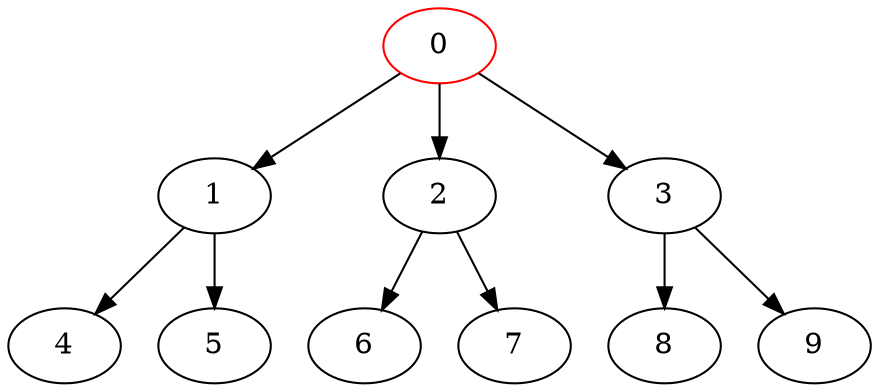 digraph G {
	graph [bb="0,0,541.12,598.48",
		bgcolor=white
	];
	node [color=black,
		id=0,
		label="\N"
	];
	{
		1	[height=0.5,
			id=1,
			pos="514.12,299.24",
			width=0.75];
		2	[height=0.5,
			id=2,
			pos="136.12,517.48",
			width=0.75];
		3	[height=0.5,
			id=3,
			pos="136.12,81",
			width=0.75];
	}
	{
		8	[height=0.5,
			id=4,
			pos="27,144",
			width=0.75];
		9	[height=0.5,
			id=5,
			pos="245.24,18",
			width=0.75];
	}
	{
		4	[height=0.5,
			id=6,
			pos="514.12,173.24",
			width=0.75];
		5	[height=0.5,
			id=7,
			pos="514.12,425.24",
			width=0.75];
	}
	{
		6	[height=0.5,
			id=8,
			pos="245.24,580.48",
			width=0.75];
		7	[height=0.5,
			id=9,
			pos="27,454.48",
			width=0.75];
	}
	0	[color=red,
		height=0.5,
		pos="262.12,299.24",
		width=0.75];
	0 -> 1	[pos="e,487.09,299.24 289.57,299.24 334.94,299.24 425.65,299.24 476.8,299.24"];
	0 -> 2	[pos="e,145.96,500.43 252.23,316.36 230.24,354.45 177.17,446.37 151.09,491.54"];
	0 -> 3	[pos="e,145.96,98.045 252.23,282.11 230.24,244.03 177.17,152.11 151.09,106.94"];
	1 -> 4	[pos="e,514.12,191.26 514.12,281.19 514.12,260.32 514.12,225.73 514.12,201.34"];
	1 -> 5	[pos="e,514.12,407.22 514.12,317.29 514.12,338.16 514.12,372.75 514.12,397.14"];
	2 -> 6	[pos="e,224.81,568.68 156.64,529.33 173.41,539.01 197.31,552.81 216.07,563.63"];
	2 -> 7	[pos="e,47.432,466.27 115.59,505.63 98.829,495.95 74.925,482.15 56.171,471.32"];
	3 -> 8	[pos="e,47.432,132.2 115.59,92.85 98.829,102.53 74.925,116.33 56.171,127.16"];
	3 -> 9	[pos="e,224.81,29.797 156.64,69.15 173.41,59.471 197.31,45.67 216.07,34.842"];
}
digraph G {
	graph [bb="0,0,776.24,862.87",
		bgcolor=white
	];
	node [color=black,
		id=0,
		label="\N"
	];
	{
		1	[color=red,
			height=0.5,
			id=1,
			pos="514.12,299.24",
			width=0.75];
		2	[height=0.5,
			id=2,
			pos="136.12,517.48",
			width=0.75];
		3	[height=0.5,
			id=3,
			pos="136.12,81",
			width=0.75];
	}
	{
		8	[height=0.5,
			id=4,
			pos="27,144",
			width=0.75];
		9	[height=0.5,
			id=5,
			pos="245.24,18",
			width=0.75];
	}
	{
		4	[height=0.5,
			id=6,
			pos="514.12,173.24",
			width=0.75];
		5	[height=0.5,
			id=7,
			pos="514.12,425.24",
			width=0.75];
	}
	{
		6	[height=0.5,
			id=8,
			pos="245.24,580.48",
			width=0.75];
		7	[height=0.5,
			id=9,
			pos="27,454.48",
			width=0.75];
	}
	0	[color=red,
		height=0.5,
		pos="262.12,299.24",
		width=0.75];
	0 -> 1	[pos="e,487.09,299.24 289.57,299.24 334.94,299.24 425.65,299.24 476.8,299.24;e,487.09,299.24 289.57,299.24 334.94,299.24 425.65,299.24 \
476.8,299.24"];
	0 -> 2	[pos="e,145.96,500.43 252.23,316.36 230.24,354.45 177.17,446.37 151.09,491.54;e,145.96,500.43 252.23,316.36 230.24,354.45 177.17,446.37 \
151.09,491.54"];
	0 -> 3	[pos="e,145.96,98.045 252.23,282.11 230.24,244.03 177.17,152.11 151.09,106.94;e,145.96,98.045 252.23,282.11 230.24,244.03 177.17,152.11 \
151.09,106.94"];
	1 -> 4	[pos="e,514.12,191.26 514.12,281.19 514.12,260.32 514.12,225.73 514.12,201.34;e,514.12,191.26 514.12,281.19 514.12,260.32 514.12,225.73 \
514.12,201.34"];
	1 -> 5	[pos="e,514.12,407.22 514.12,317.29 514.12,338.16 514.12,372.75 514.12,397.14;e,514.12,407.22 514.12,317.29 514.12,338.16 514.12,372.75 \
514.12,397.14"];
	2 -> 6	[pos="e,224.81,568.68 156.64,529.33 173.41,539.01 197.31,552.81 216.07,563.63;e,224.81,568.68 156.64,529.33 173.41,539.01 197.31,552.81 \
216.07,563.63"];
	2 -> 7	[pos="e,47.432,466.27 115.59,505.63 98.829,495.95 74.925,482.15 56.171,471.32;e,47.432,466.27 115.59,505.63 98.829,495.95 74.925,482.15 \
56.171,471.32"];
	3 -> 8	[pos="e,47.432,132.2 115.59,92.85 98.829,102.53 74.925,116.33 56.171,127.16;e,47.432,132.2 115.59,92.85 98.829,102.53 74.925,116.33 56.171,\
127.16"];
	3 -> 9	[pos="e,224.81,29.797 156.64,69.15 173.41,59.471 197.31,45.67 216.07,34.842;e,224.81,29.797 156.64,69.15 173.41,59.471 197.31,45.67 216.07,\
34.842"];
}
digraph G {
	graph [bb="0,0,776.24,862.87",
		bgcolor=white
	];
	node [color=black,
		id=0,
		label="\N"
	];
	{
		1	[color=red,
			height=0.5,
			id=1,
			pos="514.12,299.24",
			width=0.75];
		2	[color=red,
			height=0.5,
			id=2,
			pos="136.12,517.48",
			width=0.75];
		3	[height=0.5,
			id=3,
			pos="136.12,81",
			width=0.75];
	}
	{
		8	[height=0.5,
			id=4,
			pos="27,144",
			width=0.75];
		9	[height=0.5,
			id=5,
			pos="245.24,18",
			width=0.75];
	}
	{
		4	[height=0.5,
			id=6,
			pos="514.12,173.24",
			width=0.75];
		5	[height=0.5,
			id=7,
			pos="514.12,425.24",
			width=0.75];
	}
	{
		6	[height=0.5,
			id=8,
			pos="245.24,580.48",
			width=0.75];
		7	[height=0.5,
			id=9,
			pos="27,454.48",
			width=0.75];
	}
	0	[color=red,
		height=0.5,
		pos="262.12,299.24",
		width=0.75];
	0 -> 1	[pos="e,487.09,299.24 289.57,299.24 334.94,299.24 425.65,299.24 476.8,299.24;e,487.09,299.24 289.57,299.24 334.94,299.24 425.65,299.24 \
476.8,299.24;e,487.09,299.24 289.57,299.24 334.94,299.24 425.65,299.24 476.8,299.24"];
	0 -> 2	[pos="e,145.96,500.43 252.23,316.36 230.24,354.45 177.17,446.37 151.09,491.54;e,145.96,500.43 252.23,316.36 230.24,354.45 177.17,446.37 \
151.09,491.54;e,145.96,500.43 252.23,316.36 230.24,354.45 177.17,446.37 151.09,491.54"];
	0 -> 3	[pos="e,145.96,98.045 252.23,282.11 230.24,244.03 177.17,152.11 151.09,106.94;e,145.96,98.045 252.23,282.11 230.24,244.03 177.17,152.11 \
151.09,106.94;e,145.96,98.045 252.23,282.11 230.24,244.03 177.17,152.11 151.09,106.94"];
	1 -> 4	[pos="e,514.12,191.26 514.12,281.19 514.12,260.32 514.12,225.73 514.12,201.34;e,514.12,191.26 514.12,281.19 514.12,260.32 514.12,225.73 \
514.12,201.34;e,514.12,191.26 514.12,281.19 514.12,260.32 514.12,225.73 514.12,201.34"];
	1 -> 5	[pos="e,514.12,407.22 514.12,317.29 514.12,338.16 514.12,372.75 514.12,397.14;e,514.12,407.22 514.12,317.29 514.12,338.16 514.12,372.75 \
514.12,397.14;e,514.12,407.22 514.12,317.29 514.12,338.16 514.12,372.75 514.12,397.14"];
	2 -> 6	[pos="e,224.81,568.68 156.64,529.33 173.41,539.01 197.31,552.81 216.07,563.63;e,224.81,568.68 156.64,529.33 173.41,539.01 197.31,552.81 \
216.07,563.63;e,224.81,568.68 156.64,529.33 173.41,539.01 197.31,552.81 216.07,563.63"];
	2 -> 7	[pos="e,47.432,466.27 115.59,505.63 98.829,495.95 74.925,482.15 56.171,471.32;e,47.432,466.27 115.59,505.63 98.829,495.95 74.925,482.15 \
56.171,471.32;e,47.432,466.27 115.59,505.63 98.829,495.95 74.925,482.15 56.171,471.32"];
	3 -> 8	[pos="e,47.432,132.2 115.59,92.85 98.829,102.53 74.925,116.33 56.171,127.16;e,47.432,132.2 115.59,92.85 98.829,102.53 74.925,116.33 56.171,\
127.16;e,47.432,132.2 115.59,92.85 98.829,102.53 74.925,116.33 56.171,127.16"];
	3 -> 9	[pos="e,224.81,29.797 156.64,69.15 173.41,59.471 197.31,45.67 216.07,34.842;e,224.81,29.797 156.64,69.15 173.41,59.471 197.31,45.67 216.07,\
34.842;e,224.81,29.797 156.64,69.15 173.41,59.471 197.31,45.67 216.07,34.842"];
}
digraph G {
	graph [bb="0,0,776.24,862.87",
		bgcolor=white
	];
	node [color=black,
		id=0,
		label="\N"
	];
	{
		1	[color=red,
			height=0.5,
			id=1,
			pos="514.12,299.24",
			width=0.75];
		2	[color=red,
			height=0.5,
			id=2,
			pos="136.12,517.48",
			width=0.75];
		3	[color=red,
			height=0.5,
			id=3,
			pos="136.12,81",
			width=0.75];
	}
	{
		8	[height=0.5,
			id=4,
			pos="27,144",
			width=0.75];
		9	[height=0.5,
			id=5,
			pos="245.24,18",
			width=0.75];
	}
	{
		4	[height=0.5,
			id=6,
			pos="514.12,173.24",
			width=0.75];
		5	[height=0.5,
			id=7,
			pos="514.12,425.24",
			width=0.75];
	}
	{
		6	[height=0.5,
			id=8,
			pos="245.24,580.48",
			width=0.75];
		7	[height=0.5,
			id=9,
			pos="27,454.48",
			width=0.75];
	}
	0	[color=red,
		height=0.5,
		pos="262.12,299.24",
		width=0.75];
	0 -> 1	[pos="e,487.09,299.24 289.57,299.24 334.94,299.24 425.65,299.24 476.8,299.24;e,487.09,299.24 289.57,299.24 334.94,299.24 425.65,299.24 \
476.8,299.24;e,487.09,299.24 289.57,299.24 334.94,299.24 425.65,299.24 476.8,299.24;e,487.09,299.24 289.57,299.24 334.94,299.24 \
425.65,299.24 476.8,299.24"];
	0 -> 2	[pos="e,145.96,500.43 252.23,316.36 230.24,354.45 177.17,446.37 151.09,491.54;e,145.96,500.43 252.23,316.36 230.24,354.45 177.17,446.37 \
151.09,491.54;e,145.96,500.43 252.23,316.36 230.24,354.45 177.17,446.37 151.09,491.54;e,145.96,500.43 252.23,316.36 230.24,354.45 \
177.17,446.37 151.09,491.54"];
	0 -> 3	[pos="e,145.96,98.045 252.23,282.11 230.24,244.03 177.17,152.11 151.09,106.94;e,145.96,98.045 252.23,282.11 230.24,244.03 177.17,152.11 \
151.09,106.94;e,145.96,98.045 252.23,282.11 230.24,244.03 177.17,152.11 151.09,106.94;e,145.96,98.045 252.23,282.11 230.24,244.03 \
177.17,152.11 151.09,106.94"];
	1 -> 4	[pos="e,514.12,191.26 514.12,281.19 514.12,260.32 514.12,225.73 514.12,201.34;e,514.12,191.26 514.12,281.19 514.12,260.32 514.12,225.73 \
514.12,201.34;e,514.12,191.26 514.12,281.19 514.12,260.32 514.12,225.73 514.12,201.34;e,514.12,191.26 514.12,281.19 514.12,260.32 \
514.12,225.73 514.12,201.34"];
	1 -> 5	[pos="e,514.12,407.22 514.12,317.29 514.12,338.16 514.12,372.75 514.12,397.14;e,514.12,407.22 514.12,317.29 514.12,338.16 514.12,372.75 \
514.12,397.14;e,514.12,407.22 514.12,317.29 514.12,338.16 514.12,372.75 514.12,397.14;e,514.12,407.22 514.12,317.29 514.12,338.16 \
514.12,372.75 514.12,397.14"];
	2 -> 6	[pos="e,224.81,568.68 156.64,529.33 173.41,539.01 197.31,552.81 216.07,563.63;e,224.81,568.68 156.64,529.33 173.41,539.01 197.31,552.81 \
216.07,563.63;e,224.81,568.68 156.64,529.33 173.41,539.01 197.31,552.81 216.07,563.63;e,224.81,568.68 156.64,529.33 173.41,539.01 \
197.31,552.81 216.07,563.63"];
	2 -> 7	[pos="e,47.432,466.27 115.59,505.63 98.829,495.95 74.925,482.15 56.171,471.32;e,47.432,466.27 115.59,505.63 98.829,495.95 74.925,482.15 \
56.171,471.32;e,47.432,466.27 115.59,505.63 98.829,495.95 74.925,482.15 56.171,471.32;e,47.432,466.27 115.59,505.63 98.829,495.95 \
74.925,482.15 56.171,471.32"];
	3 -> 8	[pos="e,47.432,132.2 115.59,92.85 98.829,102.53 74.925,116.33 56.171,127.16;e,47.432,132.2 115.59,92.85 98.829,102.53 74.925,116.33 56.171,\
127.16;e,47.432,132.2 115.59,92.85 98.829,102.53 74.925,116.33 56.171,127.16;e,47.432,132.2 115.59,92.85 98.829,102.53 74.925,116.33 \
56.171,127.16"];
	3 -> 9	[pos="e,224.81,29.797 156.64,69.15 173.41,59.471 197.31,45.67 216.07,34.842;e,224.81,29.797 156.64,69.15 173.41,59.471 197.31,45.67 216.07,\
34.842;e,224.81,29.797 156.64,69.15 173.41,59.471 197.31,45.67 216.07,34.842;e,224.81,29.797 156.64,69.15 173.41,59.471 197.31,45.67 \
216.07,34.842"];
}
digraph G {
	graph [bb="0,0,776.24,862.87",
		bgcolor=white
	];
	node [color=black,
		id=0,
		label="\N"
	];
	{
		1	[color=red,
			height=0.5,
			id=1,
			pos="514.12,299.24",
			width=0.75];
		2	[color=red,
			height=0.5,
			id=2,
			pos="136.12,517.48",
			width=0.75];
		3	[color=red,
			height=0.5,
			id=3,
			pos="136.12,81",
			width=0.75];
	}
	{
		8	[height=0.5,
			id=4,
			pos="27,144",
			width=0.75];
		9	[height=0.5,
			id=5,
			pos="245.24,18",
			width=0.75];
	}
	{
		4	[color=red,
			height=0.5,
			id=6,
			pos="514.12,173.24",
			width=0.75];
		5	[height=0.5,
			id=7,
			pos="514.12,425.24",
			width=0.75];
	}
	{
		6	[height=0.5,
			id=8,
			pos="245.24,580.48",
			width=0.75];
		7	[height=0.5,
			id=9,
			pos="27,454.48",
			width=0.75];
	}
	0	[color=red,
		height=0.5,
		pos="262.12,299.24",
		width=0.75];
	0 -> 1	[pos="e,487.09,299.24 289.57,299.24 334.94,299.24 425.65,299.24 476.8,299.24;e,487.09,299.24 289.57,299.24 334.94,299.24 425.65,299.24 \
476.8,299.24;e,487.09,299.24 289.57,299.24 334.94,299.24 425.65,299.24 476.8,299.24;e,487.09,299.24 289.57,299.24 334.94,299.24 \
425.65,299.24 476.8,299.24;e,487.09,299.24 289.57,299.24 334.94,299.24 425.65,299.24 476.8,299.24"];
	0 -> 2	[pos="e,145.96,500.43 252.23,316.36 230.24,354.45 177.17,446.37 151.09,491.54;e,145.96,500.43 252.23,316.36 230.24,354.45 177.17,446.37 \
151.09,491.54;e,145.96,500.43 252.23,316.36 230.24,354.45 177.17,446.37 151.09,491.54;e,145.96,500.43 252.23,316.36 230.24,354.45 \
177.17,446.37 151.09,491.54;e,145.96,500.43 252.23,316.36 230.24,354.45 177.17,446.37 151.09,491.54"];
	0 -> 3	[pos="e,145.96,98.045 252.23,282.11 230.24,244.03 177.17,152.11 151.09,106.94;e,145.96,98.045 252.23,282.11 230.24,244.03 177.17,152.11 \
151.09,106.94;e,145.96,98.045 252.23,282.11 230.24,244.03 177.17,152.11 151.09,106.94;e,145.96,98.045 252.23,282.11 230.24,244.03 \
177.17,152.11 151.09,106.94;e,145.96,98.045 252.23,282.11 230.24,244.03 177.17,152.11 151.09,106.94"];
	1 -> 4	[pos="e,514.12,191.26 514.12,281.19 514.12,260.32 514.12,225.73 514.12,201.34;e,514.12,191.26 514.12,281.19 514.12,260.32 514.12,225.73 \
514.12,201.34;e,514.12,191.26 514.12,281.19 514.12,260.32 514.12,225.73 514.12,201.34;e,514.12,191.26 514.12,281.19 514.12,260.32 \
514.12,225.73 514.12,201.34;e,514.12,191.26 514.12,281.19 514.12,260.32 514.12,225.73 514.12,201.34"];
	1 -> 5	[pos="e,514.12,407.22 514.12,317.29 514.12,338.16 514.12,372.75 514.12,397.14;e,514.12,407.22 514.12,317.29 514.12,338.16 514.12,372.75 \
514.12,397.14;e,514.12,407.22 514.12,317.29 514.12,338.16 514.12,372.75 514.12,397.14;e,514.12,407.22 514.12,317.29 514.12,338.16 \
514.12,372.75 514.12,397.14;e,514.12,407.22 514.12,317.29 514.12,338.16 514.12,372.75 514.12,397.14"];
	2 -> 6	[pos="e,224.81,568.68 156.64,529.33 173.41,539.01 197.31,552.81 216.07,563.63;e,224.81,568.68 156.64,529.33 173.41,539.01 197.31,552.81 \
216.07,563.63;e,224.81,568.68 156.64,529.33 173.41,539.01 197.31,552.81 216.07,563.63;e,224.81,568.68 156.64,529.33 173.41,539.01 \
197.31,552.81 216.07,563.63;e,224.81,568.68 156.64,529.33 173.41,539.01 197.31,552.81 216.07,563.63"];
	2 -> 7	[pos="e,47.432,466.27 115.59,505.63 98.829,495.95 74.925,482.15 56.171,471.32;e,47.432,466.27 115.59,505.63 98.829,495.95 74.925,482.15 \
56.171,471.32;e,47.432,466.27 115.59,505.63 98.829,495.95 74.925,482.15 56.171,471.32;e,47.432,466.27 115.59,505.63 98.829,495.95 \
74.925,482.15 56.171,471.32;e,47.432,466.27 115.59,505.63 98.829,495.95 74.925,482.15 56.171,471.32"];
	3 -> 8	[pos="e,47.432,132.2 115.59,92.85 98.829,102.53 74.925,116.33 56.171,127.16;e,47.432,132.2 115.59,92.85 98.829,102.53 74.925,116.33 56.171,\
127.16;e,47.432,132.2 115.59,92.85 98.829,102.53 74.925,116.33 56.171,127.16;e,47.432,132.2 115.59,92.85 98.829,102.53 74.925,116.33 \
56.171,127.16;e,47.432,132.2 115.59,92.85 98.829,102.53 74.925,116.33 56.171,127.16"];
	3 -> 9	[pos="e,224.81,29.797 156.64,69.15 173.41,59.471 197.31,45.67 216.07,34.842;e,224.81,29.797 156.64,69.15 173.41,59.471 197.31,45.67 216.07,\
34.842;e,224.81,29.797 156.64,69.15 173.41,59.471 197.31,45.67 216.07,34.842;e,224.81,29.797 156.64,69.15 173.41,59.471 197.31,45.67 \
216.07,34.842;e,224.81,29.797 156.64,69.15 173.41,59.471 197.31,45.67 216.07,34.842"];
}
digraph G {
	graph [bb="0,0,776.24,862.87",
		bgcolor=white
	];
	node [color=black,
		id=0,
		label="\N"
	];
	{
		1	[color=red,
			height=0.5,
			id=1,
			pos="514.12,299.24",
			width=0.75];
		2	[color=red,
			height=0.5,
			id=2,
			pos="136.12,517.48",
			width=0.75];
		3	[color=red,
			height=0.5,
			id=3,
			pos="136.12,81",
			width=0.75];
	}
	{
		8	[height=0.5,
			id=4,
			pos="27,144",
			width=0.75];
		9	[height=0.5,
			id=5,
			pos="245.24,18",
			width=0.75];
	}
	{
		4	[color=red,
			height=0.5,
			id=6,
			pos="514.12,173.24",
			width=0.75];
		5	[color=red,
			height=0.5,
			id=7,
			pos="514.12,425.24",
			width=0.75];
	}
	{
		6	[height=0.5,
			id=8,
			pos="245.24,580.48",
			width=0.75];
		7	[height=0.5,
			id=9,
			pos="27,454.48",
			width=0.75];
	}
	0	[color=red,
		height=0.5,
		pos="262.12,299.24",
		width=0.75];
	0 -> 1	[pos="e,487.09,299.24 289.57,299.24 334.94,299.24 425.65,299.24 476.8,299.24;e,487.09,299.24 289.57,299.24 334.94,299.24 425.65,299.24 \
476.8,299.24;e,487.09,299.24 289.57,299.24 334.94,299.24 425.65,299.24 476.8,299.24;e,487.09,299.24 289.57,299.24 334.94,299.24 \
425.65,299.24 476.8,299.24;e,487.09,299.24 289.57,299.24 334.94,299.24 425.65,299.24 476.8,299.24;e,487.09,299.24 289.57,299.24 \
334.94,299.24 425.65,299.24 476.8,299.24"];
	0 -> 2	[pos="e,145.96,500.43 252.23,316.36 230.24,354.45 177.17,446.37 151.09,491.54;e,145.96,500.43 252.23,316.36 230.24,354.45 177.17,446.37 \
151.09,491.54;e,145.96,500.43 252.23,316.36 230.24,354.45 177.17,446.37 151.09,491.54;e,145.96,500.43 252.23,316.36 230.24,354.45 \
177.17,446.37 151.09,491.54;e,145.96,500.43 252.23,316.36 230.24,354.45 177.17,446.37 151.09,491.54;e,145.96,500.43 252.23,316.36 \
230.24,354.45 177.17,446.37 151.09,491.54"];
	0 -> 3	[pos="e,145.96,98.045 252.23,282.11 230.24,244.03 177.17,152.11 151.09,106.94;e,145.96,98.045 252.23,282.11 230.24,244.03 177.17,152.11 \
151.09,106.94;e,145.96,98.045 252.23,282.11 230.24,244.03 177.17,152.11 151.09,106.94;e,145.96,98.045 252.23,282.11 230.24,244.03 \
177.17,152.11 151.09,106.94;e,145.96,98.045 252.23,282.11 230.24,244.03 177.17,152.11 151.09,106.94;e,145.96,98.045 252.23,282.11 \
230.24,244.03 177.17,152.11 151.09,106.94"];
	1 -> 4	[pos="e,514.12,191.26 514.12,281.19 514.12,260.32 514.12,225.73 514.12,201.34;e,514.12,191.26 514.12,281.19 514.12,260.32 514.12,225.73 \
514.12,201.34;e,514.12,191.26 514.12,281.19 514.12,260.32 514.12,225.73 514.12,201.34;e,514.12,191.26 514.12,281.19 514.12,260.32 \
514.12,225.73 514.12,201.34;e,514.12,191.26 514.12,281.19 514.12,260.32 514.12,225.73 514.12,201.34;e,514.12,191.26 514.12,281.19 \
514.12,260.32 514.12,225.73 514.12,201.34"];
	1 -> 5	[pos="e,514.12,407.22 514.12,317.29 514.12,338.16 514.12,372.75 514.12,397.14;e,514.12,407.22 514.12,317.29 514.12,338.16 514.12,372.75 \
514.12,397.14;e,514.12,407.22 514.12,317.29 514.12,338.16 514.12,372.75 514.12,397.14;e,514.12,407.22 514.12,317.29 514.12,338.16 \
514.12,372.75 514.12,397.14;e,514.12,407.22 514.12,317.29 514.12,338.16 514.12,372.75 514.12,397.14;e,514.12,407.22 514.12,317.29 \
514.12,338.16 514.12,372.75 514.12,397.14"];
	2 -> 6	[pos="e,224.81,568.68 156.64,529.33 173.41,539.01 197.31,552.81 216.07,563.63;e,224.81,568.68 156.64,529.33 173.41,539.01 197.31,552.81 \
216.07,563.63;e,224.81,568.68 156.64,529.33 173.41,539.01 197.31,552.81 216.07,563.63;e,224.81,568.68 156.64,529.33 173.41,539.01 \
197.31,552.81 216.07,563.63;e,224.81,568.68 156.64,529.33 173.41,539.01 197.31,552.81 216.07,563.63;e,224.81,568.68 156.64,529.33 \
173.41,539.01 197.31,552.81 216.07,563.63"];
	2 -> 7	[pos="e,47.432,466.27 115.59,505.63 98.829,495.95 74.925,482.15 56.171,471.32;e,47.432,466.27 115.59,505.63 98.829,495.95 74.925,482.15 \
56.171,471.32;e,47.432,466.27 115.59,505.63 98.829,495.95 74.925,482.15 56.171,471.32;e,47.432,466.27 115.59,505.63 98.829,495.95 \
74.925,482.15 56.171,471.32;e,47.432,466.27 115.59,505.63 98.829,495.95 74.925,482.15 56.171,471.32;e,47.432,466.27 115.59,505.63 \
98.829,495.95 74.925,482.15 56.171,471.32"];
	3 -> 8	[pos="e,47.432,132.2 115.59,92.85 98.829,102.53 74.925,116.33 56.171,127.16;e,47.432,132.2 115.59,92.85 98.829,102.53 74.925,116.33 56.171,\
127.16;e,47.432,132.2 115.59,92.85 98.829,102.53 74.925,116.33 56.171,127.16;e,47.432,132.2 115.59,92.85 98.829,102.53 74.925,116.33 \
56.171,127.16;e,47.432,132.2 115.59,92.85 98.829,102.53 74.925,116.33 56.171,127.16;e,47.432,132.2 115.59,92.85 98.829,102.53 74.925,\
116.33 56.171,127.16"];
	3 -> 9	[pos="e,224.81,29.797 156.64,69.15 173.41,59.471 197.31,45.67 216.07,34.842;e,224.81,29.797 156.64,69.15 173.41,59.471 197.31,45.67 216.07,\
34.842;e,224.81,29.797 156.64,69.15 173.41,59.471 197.31,45.67 216.07,34.842;e,224.81,29.797 156.64,69.15 173.41,59.471 197.31,45.67 \
216.07,34.842;e,224.81,29.797 156.64,69.15 173.41,59.471 197.31,45.67 216.07,34.842;e,224.81,29.797 156.64,69.15 173.41,59.471 197.31,\
45.67 216.07,34.842"];
}
digraph G {
	graph [bb="0,0,776.24,862.87",
		bgcolor=white
	];
	node [color=black,
		id=0,
		label="\N"
	];
	{
		1	[color=red,
			height=0.5,
			id=1,
			pos="514.12,299.24",
			width=0.75];
		2	[color=red,
			height=0.5,
			id=2,
			pos="136.12,517.48",
			width=0.75];
		3	[color=red,
			height=0.5,
			id=3,
			pos="136.12,81",
			width=0.75];
	}
	{
		8	[height=0.5,
			id=4,
			pos="27,144",
			width=0.75];
		9	[height=0.5,
			id=5,
			pos="245.24,18",
			width=0.75];
	}
	{
		4	[color=red,
			height=0.5,
			id=6,
			pos="514.12,173.24",
			width=0.75];
		5	[color=red,
			height=0.5,
			id=7,
			pos="514.12,425.24",
			width=0.75];
	}
	{
		6	[color=red,
			height=0.5,
			id=8,
			pos="245.24,580.48",
			width=0.75];
		7	[height=0.5,
			id=9,
			pos="27,454.48",
			width=0.75];
	}
	0	[color=red,
		height=0.5,
		pos="262.12,299.24",
		width=0.75];
	0 -> 1	[pos="e,487.09,299.24 289.57,299.24 334.94,299.24 425.65,299.24 476.8,299.24;e,487.09,299.24 289.57,299.24 334.94,299.24 425.65,299.24 \
476.8,299.24;e,487.09,299.24 289.57,299.24 334.94,299.24 425.65,299.24 476.8,299.24;e,487.09,299.24 289.57,299.24 334.94,299.24 \
425.65,299.24 476.8,299.24;e,487.09,299.24 289.57,299.24 334.94,299.24 425.65,299.24 476.8,299.24;e,487.09,299.24 289.57,299.24 \
334.94,299.24 425.65,299.24 476.8,299.24;e,487.09,299.24 289.57,299.24 334.94,299.24 425.65,299.24 476.8,299.24"];
	0 -> 2	[pos="e,145.96,500.43 252.23,316.36 230.24,354.45 177.17,446.37 151.09,491.54;e,145.96,500.43 252.23,316.36 230.24,354.45 177.17,446.37 \
151.09,491.54;e,145.96,500.43 252.23,316.36 230.24,354.45 177.17,446.37 151.09,491.54;e,145.96,500.43 252.23,316.36 230.24,354.45 \
177.17,446.37 151.09,491.54;e,145.96,500.43 252.23,316.36 230.24,354.45 177.17,446.37 151.09,491.54;e,145.96,500.43 252.23,316.36 \
230.24,354.45 177.17,446.37 151.09,491.54;e,145.96,500.43 252.23,316.36 230.24,354.45 177.17,446.37 151.09,491.54"];
	0 -> 3	[pos="e,145.96,98.045 252.23,282.11 230.24,244.03 177.17,152.11 151.09,106.94;e,145.96,98.045 252.23,282.11 230.24,244.03 177.17,152.11 \
151.09,106.94;e,145.96,98.045 252.23,282.11 230.24,244.03 177.17,152.11 151.09,106.94;e,145.96,98.045 252.23,282.11 230.24,244.03 \
177.17,152.11 151.09,106.94;e,145.96,98.045 252.23,282.11 230.24,244.03 177.17,152.11 151.09,106.94;e,145.96,98.045 252.23,282.11 \
230.24,244.03 177.17,152.11 151.09,106.94;e,145.96,98.045 252.23,282.11 230.24,244.03 177.17,152.11 151.09,106.94"];
	1 -> 4	[pos="e,514.12,191.26 514.12,281.19 514.12,260.32 514.12,225.73 514.12,201.34;e,514.12,191.26 514.12,281.19 514.12,260.32 514.12,225.73 \
514.12,201.34;e,514.12,191.26 514.12,281.19 514.12,260.32 514.12,225.73 514.12,201.34;e,514.12,191.26 514.12,281.19 514.12,260.32 \
514.12,225.73 514.12,201.34;e,514.12,191.26 514.12,281.19 514.12,260.32 514.12,225.73 514.12,201.34;e,514.12,191.26 514.12,281.19 \
514.12,260.32 514.12,225.73 514.12,201.34;e,514.12,191.26 514.12,281.19 514.12,260.32 514.12,225.73 514.12,201.34"];
	1 -> 5	[pos="e,514.12,407.22 514.12,317.29 514.12,338.16 514.12,372.75 514.12,397.14;e,514.12,407.22 514.12,317.29 514.12,338.16 514.12,372.75 \
514.12,397.14;e,514.12,407.22 514.12,317.29 514.12,338.16 514.12,372.75 514.12,397.14;e,514.12,407.22 514.12,317.29 514.12,338.16 \
514.12,372.75 514.12,397.14;e,514.12,407.22 514.12,317.29 514.12,338.16 514.12,372.75 514.12,397.14;e,514.12,407.22 514.12,317.29 \
514.12,338.16 514.12,372.75 514.12,397.14;e,514.12,407.22 514.12,317.29 514.12,338.16 514.12,372.75 514.12,397.14"];
	2 -> 6	[pos="e,224.81,568.68 156.64,529.33 173.41,539.01 197.31,552.81 216.07,563.63;e,224.81,568.68 156.64,529.33 173.41,539.01 197.31,552.81 \
216.07,563.63;e,224.81,568.68 156.64,529.33 173.41,539.01 197.31,552.81 216.07,563.63;e,224.81,568.68 156.64,529.33 173.41,539.01 \
197.31,552.81 216.07,563.63;e,224.81,568.68 156.64,529.33 173.41,539.01 197.31,552.81 216.07,563.63;e,224.81,568.68 156.64,529.33 \
173.41,539.01 197.31,552.81 216.07,563.63;e,224.81,568.68 156.64,529.33 173.41,539.01 197.31,552.81 216.07,563.63"];
	2 -> 7	[pos="e,47.432,466.27 115.59,505.63 98.829,495.95 74.925,482.15 56.171,471.32;e,47.432,466.27 115.59,505.63 98.829,495.95 74.925,482.15 \
56.171,471.32;e,47.432,466.27 115.59,505.63 98.829,495.95 74.925,482.15 56.171,471.32;e,47.432,466.27 115.59,505.63 98.829,495.95 \
74.925,482.15 56.171,471.32;e,47.432,466.27 115.59,505.63 98.829,495.95 74.925,482.15 56.171,471.32;e,47.432,466.27 115.59,505.63 \
98.829,495.95 74.925,482.15 56.171,471.32;e,47.432,466.27 115.59,505.63 98.829,495.95 74.925,482.15 56.171,471.32"];
	3 -> 8	[pos="e,47.432,132.2 115.59,92.85 98.829,102.53 74.925,116.33 56.171,127.16;e,47.432,132.2 115.59,92.85 98.829,102.53 74.925,116.33 56.171,\
127.16;e,47.432,132.2 115.59,92.85 98.829,102.53 74.925,116.33 56.171,127.16;e,47.432,132.2 115.59,92.85 98.829,102.53 74.925,116.33 \
56.171,127.16;e,47.432,132.2 115.59,92.85 98.829,102.53 74.925,116.33 56.171,127.16;e,47.432,132.2 115.59,92.85 98.829,102.53 74.925,\
116.33 56.171,127.16;e,47.432,132.2 115.59,92.85 98.829,102.53 74.925,116.33 56.171,127.16"];
	3 -> 9	[pos="e,224.81,29.797 156.64,69.15 173.41,59.471 197.31,45.67 216.07,34.842;e,224.81,29.797 156.64,69.15 173.41,59.471 197.31,45.67 216.07,\
34.842;e,224.81,29.797 156.64,69.15 173.41,59.471 197.31,45.67 216.07,34.842;e,224.81,29.797 156.64,69.15 173.41,59.471 197.31,45.67 \
216.07,34.842;e,224.81,29.797 156.64,69.15 173.41,59.471 197.31,45.67 216.07,34.842;e,224.81,29.797 156.64,69.15 173.41,59.471 197.31,\
45.67 216.07,34.842;e,224.81,29.797 156.64,69.15 173.41,59.471 197.31,45.67 216.07,34.842"];
}
digraph G {
	graph [bb="0,0,776.24,862.87",
		bgcolor=white
	];
	node [color=black,
		id=0,
		label="\N"
	];
	{
		1	[color=red,
			height=0.5,
			id=1,
			pos="514.12,299.24",
			width=0.75];
		2	[color=red,
			height=0.5,
			id=2,
			pos="136.12,517.48",
			width=0.75];
		3	[color=red,
			height=0.5,
			id=3,
			pos="136.12,81",
			width=0.75];
	}
	{
		8	[height=0.5,
			id=4,
			pos="27,144",
			width=0.75];
		9	[height=0.5,
			id=5,
			pos="245.24,18",
			width=0.75];
	}
	{
		4	[color=red,
			height=0.5,
			id=6,
			pos="514.12,173.24",
			width=0.75];
		5	[color=red,
			height=0.5,
			id=7,
			pos="514.12,425.24",
			width=0.75];
	}
	{
		6	[color=red,
			height=0.5,
			id=8,
			pos="245.24,580.48",
			width=0.75];
		7	[color=red,
			height=0.5,
			id=9,
			pos="27,454.48",
			width=0.75];
	}
	0	[color=red,
		height=0.5,
		pos="262.12,299.24",
		width=0.75];
	0 -> 1	[pos="e,487.09,299.24 289.57,299.24 334.94,299.24 425.65,299.24 476.8,299.24;e,487.09,299.24 289.57,299.24 334.94,299.24 425.65,299.24 \
476.8,299.24;e,487.09,299.24 289.57,299.24 334.94,299.24 425.65,299.24 476.8,299.24;e,487.09,299.24 289.57,299.24 334.94,299.24 \
425.65,299.24 476.8,299.24;e,487.09,299.24 289.57,299.24 334.94,299.24 425.65,299.24 476.8,299.24;e,487.09,299.24 289.57,299.24 \
334.94,299.24 425.65,299.24 476.8,299.24;e,487.09,299.24 289.57,299.24 334.94,299.24 425.65,299.24 476.8,299.24;e,487.09,299.24 \
289.57,299.24 334.94,299.24 425.65,299.24 476.8,299.24"];
	0 -> 2	[pos="e,145.96,500.43 252.23,316.36 230.24,354.45 177.17,446.37 151.09,491.54;e,145.96,500.43 252.23,316.36 230.24,354.45 177.17,446.37 \
151.09,491.54;e,145.96,500.43 252.23,316.36 230.24,354.45 177.17,446.37 151.09,491.54;e,145.96,500.43 252.23,316.36 230.24,354.45 \
177.17,446.37 151.09,491.54;e,145.96,500.43 252.23,316.36 230.24,354.45 177.17,446.37 151.09,491.54;e,145.96,500.43 252.23,316.36 \
230.24,354.45 177.17,446.37 151.09,491.54;e,145.96,500.43 252.23,316.36 230.24,354.45 177.17,446.37 151.09,491.54;e,145.96,500.43 \
252.23,316.36 230.24,354.45 177.17,446.37 151.09,491.54"];
	0 -> 3	[pos="e,145.96,98.045 252.23,282.11 230.24,244.03 177.17,152.11 151.09,106.94;e,145.96,98.045 252.23,282.11 230.24,244.03 177.17,152.11 \
151.09,106.94;e,145.96,98.045 252.23,282.11 230.24,244.03 177.17,152.11 151.09,106.94;e,145.96,98.045 252.23,282.11 230.24,244.03 \
177.17,152.11 151.09,106.94;e,145.96,98.045 252.23,282.11 230.24,244.03 177.17,152.11 151.09,106.94;e,145.96,98.045 252.23,282.11 \
230.24,244.03 177.17,152.11 151.09,106.94;e,145.96,98.045 252.23,282.11 230.24,244.03 177.17,152.11 151.09,106.94;e,145.96,98.045 \
252.23,282.11 230.24,244.03 177.17,152.11 151.09,106.94"];
	1 -> 4	[pos="e,514.12,191.26 514.12,281.19 514.12,260.32 514.12,225.73 514.12,201.34;e,514.12,191.26 514.12,281.19 514.12,260.32 514.12,225.73 \
514.12,201.34;e,514.12,191.26 514.12,281.19 514.12,260.32 514.12,225.73 514.12,201.34;e,514.12,191.26 514.12,281.19 514.12,260.32 \
514.12,225.73 514.12,201.34;e,514.12,191.26 514.12,281.19 514.12,260.32 514.12,225.73 514.12,201.34;e,514.12,191.26 514.12,281.19 \
514.12,260.32 514.12,225.73 514.12,201.34;e,514.12,191.26 514.12,281.19 514.12,260.32 514.12,225.73 514.12,201.34;e,514.12,191.26 \
514.12,281.19 514.12,260.32 514.12,225.73 514.12,201.34"];
	1 -> 5	[pos="e,514.12,407.22 514.12,317.29 514.12,338.16 514.12,372.75 514.12,397.14;e,514.12,407.22 514.12,317.29 514.12,338.16 514.12,372.75 \
514.12,397.14;e,514.12,407.22 514.12,317.29 514.12,338.16 514.12,372.75 514.12,397.14;e,514.12,407.22 514.12,317.29 514.12,338.16 \
514.12,372.75 514.12,397.14;e,514.12,407.22 514.12,317.29 514.12,338.16 514.12,372.75 514.12,397.14;e,514.12,407.22 514.12,317.29 \
514.12,338.16 514.12,372.75 514.12,397.14;e,514.12,407.22 514.12,317.29 514.12,338.16 514.12,372.75 514.12,397.14;e,514.12,407.22 \
514.12,317.29 514.12,338.16 514.12,372.75 514.12,397.14"];
	2 -> 6	[pos="e,224.81,568.68 156.64,529.33 173.41,539.01 197.31,552.81 216.07,563.63;e,224.81,568.68 156.64,529.33 173.41,539.01 197.31,552.81 \
216.07,563.63;e,224.81,568.68 156.64,529.33 173.41,539.01 197.31,552.81 216.07,563.63;e,224.81,568.68 156.64,529.33 173.41,539.01 \
197.31,552.81 216.07,563.63;e,224.81,568.68 156.64,529.33 173.41,539.01 197.31,552.81 216.07,563.63;e,224.81,568.68 156.64,529.33 \
173.41,539.01 197.31,552.81 216.07,563.63;e,224.81,568.68 156.64,529.33 173.41,539.01 197.31,552.81 216.07,563.63;e,224.81,568.68 \
156.64,529.33 173.41,539.01 197.31,552.81 216.07,563.63"];
	2 -> 7	[pos="e,47.432,466.27 115.59,505.63 98.829,495.95 74.925,482.15 56.171,471.32;e,47.432,466.27 115.59,505.63 98.829,495.95 74.925,482.15 \
56.171,471.32;e,47.432,466.27 115.59,505.63 98.829,495.95 74.925,482.15 56.171,471.32;e,47.432,466.27 115.59,505.63 98.829,495.95 \
74.925,482.15 56.171,471.32;e,47.432,466.27 115.59,505.63 98.829,495.95 74.925,482.15 56.171,471.32;e,47.432,466.27 115.59,505.63 \
98.829,495.95 74.925,482.15 56.171,471.32;e,47.432,466.27 115.59,505.63 98.829,495.95 74.925,482.15 56.171,471.32;e,47.432,466.27 \
115.59,505.63 98.829,495.95 74.925,482.15 56.171,471.32"];
	3 -> 8	[pos="e,47.432,132.2 115.59,92.85 98.829,102.53 74.925,116.33 56.171,127.16;e,47.432,132.2 115.59,92.85 98.829,102.53 74.925,116.33 56.171,\
127.16;e,47.432,132.2 115.59,92.85 98.829,102.53 74.925,116.33 56.171,127.16;e,47.432,132.2 115.59,92.85 98.829,102.53 74.925,116.33 \
56.171,127.16;e,47.432,132.2 115.59,92.85 98.829,102.53 74.925,116.33 56.171,127.16;e,47.432,132.2 115.59,92.85 98.829,102.53 74.925,\
116.33 56.171,127.16;e,47.432,132.2 115.59,92.85 98.829,102.53 74.925,116.33 56.171,127.16;e,47.432,132.2 115.59,92.85 98.829,102.53 \
74.925,116.33 56.171,127.16"];
	3 -> 9	[pos="e,224.81,29.797 156.64,69.15 173.41,59.471 197.31,45.67 216.07,34.842;e,224.81,29.797 156.64,69.15 173.41,59.471 197.31,45.67 216.07,\
34.842;e,224.81,29.797 156.64,69.15 173.41,59.471 197.31,45.67 216.07,34.842;e,224.81,29.797 156.64,69.15 173.41,59.471 197.31,45.67 \
216.07,34.842;e,224.81,29.797 156.64,69.15 173.41,59.471 197.31,45.67 216.07,34.842;e,224.81,29.797 156.64,69.15 173.41,59.471 197.31,\
45.67 216.07,34.842;e,224.81,29.797 156.64,69.15 173.41,59.471 197.31,45.67 216.07,34.842;e,224.81,29.797 156.64,69.15 173.41,59.471 \
197.31,45.67 216.07,34.842"];
}
digraph G {
	graph [bb="0,0,776.24,862.87",
		bgcolor=white
	];
	node [color=black,
		id=0,
		label="\N"
	];
	{
		1	[color=red,
			height=0.5,
			id=1,
			pos="514.12,299.24",
			width=0.75];
		2	[color=red,
			height=0.5,
			id=2,
			pos="136.12,517.48",
			width=0.75];
		3	[color=red,
			height=0.5,
			id=3,
			pos="136.12,81",
			width=0.75];
	}
	{
		8	[color=red,
			height=0.5,
			id=4,
			pos="27,144",
			width=0.75];
		9	[height=0.5,
			id=5,
			pos="245.24,18",
			width=0.75];
	}
	{
		4	[color=red,
			height=0.5,
			id=6,
			pos="514.12,173.24",
			width=0.75];
		5	[color=red,
			height=0.5,
			id=7,
			pos="514.12,425.24",
			width=0.75];
	}
	{
		6	[color=red,
			height=0.5,
			id=8,
			pos="245.24,580.48",
			width=0.75];
		7	[color=red,
			height=0.5,
			id=9,
			pos="27,454.48",
			width=0.75];
	}
	0	[color=red,
		height=0.5,
		pos="262.12,299.24",
		width=0.75];
	0 -> 1	[pos="e,487.09,299.24 289.57,299.24 334.94,299.24 425.65,299.24 476.8,299.24;e,487.09,299.24 289.57,299.24 334.94,299.24 425.65,299.24 \
476.8,299.24;e,487.09,299.24 289.57,299.24 334.94,299.24 425.65,299.24 476.8,299.24;e,487.09,299.24 289.57,299.24 334.94,299.24 \
425.65,299.24 476.8,299.24;e,487.09,299.24 289.57,299.24 334.94,299.24 425.65,299.24 476.8,299.24;e,487.09,299.24 289.57,299.24 \
334.94,299.24 425.65,299.24 476.8,299.24;e,487.09,299.24 289.57,299.24 334.94,299.24 425.65,299.24 476.8,299.24;e,487.09,299.24 \
289.57,299.24 334.94,299.24 425.65,299.24 476.8,299.24;e,487.09,299.24 289.57,299.24 334.94,299.24 425.65,299.24 476.8,299.24"];
	0 -> 2	[pos="e,145.96,500.43 252.23,316.36 230.24,354.45 177.17,446.37 151.09,491.54;e,145.96,500.43 252.23,316.36 230.24,354.45 177.17,446.37 \
151.09,491.54;e,145.96,500.43 252.23,316.36 230.24,354.45 177.17,446.37 151.09,491.54;e,145.96,500.43 252.23,316.36 230.24,354.45 \
177.17,446.37 151.09,491.54;e,145.96,500.43 252.23,316.36 230.24,354.45 177.17,446.37 151.09,491.54;e,145.96,500.43 252.23,316.36 \
230.24,354.45 177.17,446.37 151.09,491.54;e,145.96,500.43 252.23,316.36 230.24,354.45 177.17,446.37 151.09,491.54;e,145.96,500.43 \
252.23,316.36 230.24,354.45 177.17,446.37 151.09,491.54;e,145.96,500.43 252.23,316.36 230.24,354.45 177.17,446.37 151.09,491.54"];
	0 -> 3	[pos="e,145.96,98.045 252.23,282.11 230.24,244.03 177.17,152.11 151.09,106.94;e,145.96,98.045 252.23,282.11 230.24,244.03 177.17,152.11 \
151.09,106.94;e,145.96,98.045 252.23,282.11 230.24,244.03 177.17,152.11 151.09,106.94;e,145.96,98.045 252.23,282.11 230.24,244.03 \
177.17,152.11 151.09,106.94;e,145.96,98.045 252.23,282.11 230.24,244.03 177.17,152.11 151.09,106.94;e,145.96,98.045 252.23,282.11 \
230.24,244.03 177.17,152.11 151.09,106.94;e,145.96,98.045 252.23,282.11 230.24,244.03 177.17,152.11 151.09,106.94;e,145.96,98.045 \
252.23,282.11 230.24,244.03 177.17,152.11 151.09,106.94;e,145.96,98.045 252.23,282.11 230.24,244.03 177.17,152.11 151.09,106.94"];
	1 -> 4	[pos="e,514.12,191.26 514.12,281.19 514.12,260.32 514.12,225.73 514.12,201.34;e,514.12,191.26 514.12,281.19 514.12,260.32 514.12,225.73 \
514.12,201.34;e,514.12,191.26 514.12,281.19 514.12,260.32 514.12,225.73 514.12,201.34;e,514.12,191.26 514.12,281.19 514.12,260.32 \
514.12,225.73 514.12,201.34;e,514.12,191.26 514.12,281.19 514.12,260.32 514.12,225.73 514.12,201.34;e,514.12,191.26 514.12,281.19 \
514.12,260.32 514.12,225.73 514.12,201.34;e,514.12,191.26 514.12,281.19 514.12,260.32 514.12,225.73 514.12,201.34;e,514.12,191.26 \
514.12,281.19 514.12,260.32 514.12,225.73 514.12,201.34;e,514.12,191.26 514.12,281.19 514.12,260.32 514.12,225.73 514.12,201.34"];
	1 -> 5	[pos="e,514.12,407.22 514.12,317.29 514.12,338.16 514.12,372.75 514.12,397.14;e,514.12,407.22 514.12,317.29 514.12,338.16 514.12,372.75 \
514.12,397.14;e,514.12,407.22 514.12,317.29 514.12,338.16 514.12,372.75 514.12,397.14;e,514.12,407.22 514.12,317.29 514.12,338.16 \
514.12,372.75 514.12,397.14;e,514.12,407.22 514.12,317.29 514.12,338.16 514.12,372.75 514.12,397.14;e,514.12,407.22 514.12,317.29 \
514.12,338.16 514.12,372.75 514.12,397.14;e,514.12,407.22 514.12,317.29 514.12,338.16 514.12,372.75 514.12,397.14;e,514.12,407.22 \
514.12,317.29 514.12,338.16 514.12,372.75 514.12,397.14;e,514.12,407.22 514.12,317.29 514.12,338.16 514.12,372.75 514.12,397.14"];
	2 -> 6	[pos="e,224.81,568.68 156.64,529.33 173.41,539.01 197.31,552.81 216.07,563.63;e,224.81,568.68 156.64,529.33 173.41,539.01 197.31,552.81 \
216.07,563.63;e,224.81,568.68 156.64,529.33 173.41,539.01 197.31,552.81 216.07,563.63;e,224.81,568.68 156.64,529.33 173.41,539.01 \
197.31,552.81 216.07,563.63;e,224.81,568.68 156.64,529.33 173.41,539.01 197.31,552.81 216.07,563.63;e,224.81,568.68 156.64,529.33 \
173.41,539.01 197.31,552.81 216.07,563.63;e,224.81,568.68 156.64,529.33 173.41,539.01 197.31,552.81 216.07,563.63;e,224.81,568.68 \
156.64,529.33 173.41,539.01 197.31,552.81 216.07,563.63;e,224.81,568.68 156.64,529.33 173.41,539.01 197.31,552.81 216.07,563.63"];
	2 -> 7	[pos="e,47.432,466.27 115.59,505.63 98.829,495.95 74.925,482.15 56.171,471.32;e,47.432,466.27 115.59,505.63 98.829,495.95 74.925,482.15 \
56.171,471.32;e,47.432,466.27 115.59,505.63 98.829,495.95 74.925,482.15 56.171,471.32;e,47.432,466.27 115.59,505.63 98.829,495.95 \
74.925,482.15 56.171,471.32;e,47.432,466.27 115.59,505.63 98.829,495.95 74.925,482.15 56.171,471.32;e,47.432,466.27 115.59,505.63 \
98.829,495.95 74.925,482.15 56.171,471.32;e,47.432,466.27 115.59,505.63 98.829,495.95 74.925,482.15 56.171,471.32;e,47.432,466.27 \
115.59,505.63 98.829,495.95 74.925,482.15 56.171,471.32;e,47.432,466.27 115.59,505.63 98.829,495.95 74.925,482.15 56.171,471.32"];
	3 -> 8	[pos="e,47.432,132.2 115.59,92.85 98.829,102.53 74.925,116.33 56.171,127.16;e,47.432,132.2 115.59,92.85 98.829,102.53 74.925,116.33 56.171,\
127.16;e,47.432,132.2 115.59,92.85 98.829,102.53 74.925,116.33 56.171,127.16;e,47.432,132.2 115.59,92.85 98.829,102.53 74.925,116.33 \
56.171,127.16;e,47.432,132.2 115.59,92.85 98.829,102.53 74.925,116.33 56.171,127.16;e,47.432,132.2 115.59,92.85 98.829,102.53 74.925,\
116.33 56.171,127.16;e,47.432,132.2 115.59,92.85 98.829,102.53 74.925,116.33 56.171,127.16;e,47.432,132.2 115.59,92.85 98.829,102.53 \
74.925,116.33 56.171,127.16;e,47.432,132.2 115.59,92.85 98.829,102.53 74.925,116.33 56.171,127.16"];
	3 -> 9	[pos="e,224.81,29.797 156.64,69.15 173.41,59.471 197.31,45.67 216.07,34.842;e,224.81,29.797 156.64,69.15 173.41,59.471 197.31,45.67 216.07,\
34.842;e,224.81,29.797 156.64,69.15 173.41,59.471 197.31,45.67 216.07,34.842;e,224.81,29.797 156.64,69.15 173.41,59.471 197.31,45.67 \
216.07,34.842;e,224.81,29.797 156.64,69.15 173.41,59.471 197.31,45.67 216.07,34.842;e,224.81,29.797 156.64,69.15 173.41,59.471 197.31,\
45.67 216.07,34.842;e,224.81,29.797 156.64,69.15 173.41,59.471 197.31,45.67 216.07,34.842;e,224.81,29.797 156.64,69.15 173.41,59.471 \
197.31,45.67 216.07,34.842;e,224.81,29.797 156.64,69.15 173.41,59.471 197.31,45.67 216.07,34.842"];
}
digraph G {
	graph [bb="0,0,776.24,862.87",
		bgcolor=white
	];
	node [color=black,
		id=0,
		label="\N"
	];
	{
		1	[color=red,
			height=0.5,
			id=1,
			pos="514.12,299.24",
			width=0.75];
		2	[color=red,
			height=0.5,
			id=2,
			pos="136.12,517.48",
			width=0.75];
		3	[color=red,
			height=0.5,
			id=3,
			pos="136.12,81",
			width=0.75];
	}
	{
		8	[color=red,
			height=0.5,
			id=4,
			pos="27,144",
			width=0.75];
		9	[color=red,
			height=0.5,
			id=5,
			pos="245.24,18",
			width=0.75];
	}
	{
		4	[color=red,
			height=0.5,
			id=6,
			pos="514.12,173.24",
			width=0.75];
		5	[color=red,
			height=0.5,
			id=7,
			pos="514.12,425.24",
			width=0.75];
	}
	{
		6	[color=red,
			height=0.5,
			id=8,
			pos="245.24,580.48",
			width=0.75];
		7	[color=red,
			height=0.5,
			id=9,
			pos="27,454.48",
			width=0.75];
	}
	0	[color=red,
		height=0.5,
		pos="262.12,299.24",
		width=0.75];
	0 -> 1	[pos="e,487.09,299.24 289.57,299.24 334.94,299.24 425.65,299.24 476.8,299.24;e,487.09,299.24 289.57,299.24 334.94,299.24 425.65,299.24 \
476.8,299.24;e,487.09,299.24 289.57,299.24 334.94,299.24 425.65,299.24 476.8,299.24;e,487.09,299.24 289.57,299.24 334.94,299.24 \
425.65,299.24 476.8,299.24;e,487.09,299.24 289.57,299.24 334.94,299.24 425.65,299.24 476.8,299.24;e,487.09,299.24 289.57,299.24 \
334.94,299.24 425.65,299.24 476.8,299.24;e,487.09,299.24 289.57,299.24 334.94,299.24 425.65,299.24 476.8,299.24;e,487.09,299.24 \
289.57,299.24 334.94,299.24 425.65,299.24 476.8,299.24;e,487.09,299.24 289.57,299.24 334.94,299.24 425.65,299.24 476.8,299.24;e,\
487.09,299.24 289.57,299.24 334.94,299.24 425.65,299.24 476.8,299.24"];
	0 -> 2	[pos="e,145.96,500.43 252.23,316.36 230.24,354.45 177.17,446.37 151.09,491.54;e,145.96,500.43 252.23,316.36 230.24,354.45 177.17,446.37 \
151.09,491.54;e,145.96,500.43 252.23,316.36 230.24,354.45 177.17,446.37 151.09,491.54;e,145.96,500.43 252.23,316.36 230.24,354.45 \
177.17,446.37 151.09,491.54;e,145.96,500.43 252.23,316.36 230.24,354.45 177.17,446.37 151.09,491.54;e,145.96,500.43 252.23,316.36 \
230.24,354.45 177.17,446.37 151.09,491.54;e,145.96,500.43 252.23,316.36 230.24,354.45 177.17,446.37 151.09,491.54;e,145.96,500.43 \
252.23,316.36 230.24,354.45 177.17,446.37 151.09,491.54;e,145.96,500.43 252.23,316.36 230.24,354.45 177.17,446.37 151.09,491.54;\
e,145.96,500.43 252.23,316.36 230.24,354.45 177.17,446.37 151.09,491.54"];
	0 -> 3	[pos="e,145.96,98.045 252.23,282.11 230.24,244.03 177.17,152.11 151.09,106.94;e,145.96,98.045 252.23,282.11 230.24,244.03 177.17,152.11 \
151.09,106.94;e,145.96,98.045 252.23,282.11 230.24,244.03 177.17,152.11 151.09,106.94;e,145.96,98.045 252.23,282.11 230.24,244.03 \
177.17,152.11 151.09,106.94;e,145.96,98.045 252.23,282.11 230.24,244.03 177.17,152.11 151.09,106.94;e,145.96,98.045 252.23,282.11 \
230.24,244.03 177.17,152.11 151.09,106.94;e,145.96,98.045 252.23,282.11 230.24,244.03 177.17,152.11 151.09,106.94;e,145.96,98.045 \
252.23,282.11 230.24,244.03 177.17,152.11 151.09,106.94;e,145.96,98.045 252.23,282.11 230.24,244.03 177.17,152.11 151.09,106.94;\
e,145.96,98.045 252.23,282.11 230.24,244.03 177.17,152.11 151.09,106.94"];
	1 -> 4	[pos="e,514.12,191.26 514.12,281.19 514.12,260.32 514.12,225.73 514.12,201.34;e,514.12,191.26 514.12,281.19 514.12,260.32 514.12,225.73 \
514.12,201.34;e,514.12,191.26 514.12,281.19 514.12,260.32 514.12,225.73 514.12,201.34;e,514.12,191.26 514.12,281.19 514.12,260.32 \
514.12,225.73 514.12,201.34;e,514.12,191.26 514.12,281.19 514.12,260.32 514.12,225.73 514.12,201.34;e,514.12,191.26 514.12,281.19 \
514.12,260.32 514.12,225.73 514.12,201.34;e,514.12,191.26 514.12,281.19 514.12,260.32 514.12,225.73 514.12,201.34;e,514.12,191.26 \
514.12,281.19 514.12,260.32 514.12,225.73 514.12,201.34;e,514.12,191.26 514.12,281.19 514.12,260.32 514.12,225.73 514.12,201.34;\
e,514.12,191.26 514.12,281.19 514.12,260.32 514.12,225.73 514.12,201.34"];
	1 -> 5	[pos="e,514.12,407.22 514.12,317.29 514.12,338.16 514.12,372.75 514.12,397.14;e,514.12,407.22 514.12,317.29 514.12,338.16 514.12,372.75 \
514.12,397.14;e,514.12,407.22 514.12,317.29 514.12,338.16 514.12,372.75 514.12,397.14;e,514.12,407.22 514.12,317.29 514.12,338.16 \
514.12,372.75 514.12,397.14;e,514.12,407.22 514.12,317.29 514.12,338.16 514.12,372.75 514.12,397.14;e,514.12,407.22 514.12,317.29 \
514.12,338.16 514.12,372.75 514.12,397.14;e,514.12,407.22 514.12,317.29 514.12,338.16 514.12,372.75 514.12,397.14;e,514.12,407.22 \
514.12,317.29 514.12,338.16 514.12,372.75 514.12,397.14;e,514.12,407.22 514.12,317.29 514.12,338.16 514.12,372.75 514.12,397.14;\
e,514.12,407.22 514.12,317.29 514.12,338.16 514.12,372.75 514.12,397.14"];
	2 -> 6	[pos="e,224.81,568.68 156.64,529.33 173.41,539.01 197.31,552.81 216.07,563.63;e,224.81,568.68 156.64,529.33 173.41,539.01 197.31,552.81 \
216.07,563.63;e,224.81,568.68 156.64,529.33 173.41,539.01 197.31,552.81 216.07,563.63;e,224.81,568.68 156.64,529.33 173.41,539.01 \
197.31,552.81 216.07,563.63;e,224.81,568.68 156.64,529.33 173.41,539.01 197.31,552.81 216.07,563.63;e,224.81,568.68 156.64,529.33 \
173.41,539.01 197.31,552.81 216.07,563.63;e,224.81,568.68 156.64,529.33 173.41,539.01 197.31,552.81 216.07,563.63;e,224.81,568.68 \
156.64,529.33 173.41,539.01 197.31,552.81 216.07,563.63;e,224.81,568.68 156.64,529.33 173.41,539.01 197.31,552.81 216.07,563.63;\
e,224.81,568.68 156.64,529.33 173.41,539.01 197.31,552.81 216.07,563.63"];
	2 -> 7	[pos="e,47.432,466.27 115.59,505.63 98.829,495.95 74.925,482.15 56.171,471.32;e,47.432,466.27 115.59,505.63 98.829,495.95 74.925,482.15 \
56.171,471.32;e,47.432,466.27 115.59,505.63 98.829,495.95 74.925,482.15 56.171,471.32;e,47.432,466.27 115.59,505.63 98.829,495.95 \
74.925,482.15 56.171,471.32;e,47.432,466.27 115.59,505.63 98.829,495.95 74.925,482.15 56.171,471.32;e,47.432,466.27 115.59,505.63 \
98.829,495.95 74.925,482.15 56.171,471.32;e,47.432,466.27 115.59,505.63 98.829,495.95 74.925,482.15 56.171,471.32;e,47.432,466.27 \
115.59,505.63 98.829,495.95 74.925,482.15 56.171,471.32;e,47.432,466.27 115.59,505.63 98.829,495.95 74.925,482.15 56.171,471.32;\
e,47.432,466.27 115.59,505.63 98.829,495.95 74.925,482.15 56.171,471.32"];
	3 -> 8	[pos="e,47.432,132.2 115.59,92.85 98.829,102.53 74.925,116.33 56.171,127.16;e,47.432,132.2 115.59,92.85 98.829,102.53 74.925,116.33 56.171,\
127.16;e,47.432,132.2 115.59,92.85 98.829,102.53 74.925,116.33 56.171,127.16;e,47.432,132.2 115.59,92.85 98.829,102.53 74.925,116.33 \
56.171,127.16;e,47.432,132.2 115.59,92.85 98.829,102.53 74.925,116.33 56.171,127.16;e,47.432,132.2 115.59,92.85 98.829,102.53 74.925,\
116.33 56.171,127.16;e,47.432,132.2 115.59,92.85 98.829,102.53 74.925,116.33 56.171,127.16;e,47.432,132.2 115.59,92.85 98.829,102.53 \
74.925,116.33 56.171,127.16;e,47.432,132.2 115.59,92.85 98.829,102.53 74.925,116.33 56.171,127.16;e,47.432,132.2 115.59,92.85 98.829,\
102.53 74.925,116.33 56.171,127.16"];
	3 -> 9	[pos="e,224.81,29.797 156.64,69.15 173.41,59.471 197.31,45.67 216.07,34.842;e,224.81,29.797 156.64,69.15 173.41,59.471 197.31,45.67 216.07,\
34.842;e,224.81,29.797 156.64,69.15 173.41,59.471 197.31,45.67 216.07,34.842;e,224.81,29.797 156.64,69.15 173.41,59.471 197.31,45.67 \
216.07,34.842;e,224.81,29.797 156.64,69.15 173.41,59.471 197.31,45.67 216.07,34.842;e,224.81,29.797 156.64,69.15 173.41,59.471 197.31,\
45.67 216.07,34.842;e,224.81,29.797 156.64,69.15 173.41,59.471 197.31,45.67 216.07,34.842;e,224.81,29.797 156.64,69.15 173.41,59.471 \
197.31,45.67 216.07,34.842;e,224.81,29.797 156.64,69.15 173.41,59.471 197.31,45.67 216.07,34.842;e,224.81,29.797 156.64,69.15 173.41,\
59.471 197.31,45.67 216.07,34.842"];
}
digraph G {
	graph [bb="0,0,776.24,862.87",
		bgcolor=white
	];
	node [color=black,
		id=0,
		label="\N"
	];
	{
		1	[color=red,
			height=0.5,
			id=1,
			pos="514.12,299.24",
			width=0.75];
		2	[color=red,
			height=0.5,
			id=2,
			pos="136.12,517.48",
			width=0.75];
		3	[color=red,
			height=0.5,
			id=3,
			pos="136.12,81",
			width=0.75];
	}
	{
		8	[color=red,
			height=0.5,
			id=4,
			pos="27,144",
			width=0.75];
		9	[color=red,
			height=0.5,
			id=5,
			pos="245.24,18",
			width=0.75];
	}
	{
		4	[color=red,
			height=0.5,
			id=6,
			pos="514.12,173.24",
			width=0.75];
		5	[color=red,
			height=0.5,
			id=7,
			pos="514.12,425.24",
			width=0.75];
	}
	{
		6	[color=red,
			height=0.5,
			id=8,
			pos="245.24,580.48",
			width=0.75];
		7	[color=red,
			height=0.5,
			id=9,
			pos="27,454.48",
			width=0.75];
	}
	0	[color=red,
		height=0.5,
		pos="262.12,299.24",
		width=0.75];
	0 -> 1	[pos="e,487.09,299.24 289.57,299.24 334.94,299.24 425.65,299.24 476.8,299.24;e,487.09,299.24 289.57,299.24 334.94,299.24 425.65,299.24 \
476.8,299.24;e,487.09,299.24 289.57,299.24 334.94,299.24 425.65,299.24 476.8,299.24;e,487.09,299.24 289.57,299.24 334.94,299.24 \
425.65,299.24 476.8,299.24;e,487.09,299.24 289.57,299.24 334.94,299.24 425.65,299.24 476.8,299.24;e,487.09,299.24 289.57,299.24 \
334.94,299.24 425.65,299.24 476.8,299.24;e,487.09,299.24 289.57,299.24 334.94,299.24 425.65,299.24 476.8,299.24;e,487.09,299.24 \
289.57,299.24 334.94,299.24 425.65,299.24 476.8,299.24;e,487.09,299.24 289.57,299.24 334.94,299.24 425.65,299.24 476.8,299.24;e,\
487.09,299.24 289.57,299.24 334.94,299.24 425.65,299.24 476.8,299.24;e,487.09,299.24 289.57,299.24 334.94,299.24 425.65,299.24 476.8,\
299.24"];
	0 -> 2	[pos="e,145.96,500.43 252.23,316.36 230.24,354.45 177.17,446.37 151.09,491.54;e,145.96,500.43 252.23,316.36 230.24,354.45 177.17,446.37 \
151.09,491.54;e,145.96,500.43 252.23,316.36 230.24,354.45 177.17,446.37 151.09,491.54;e,145.96,500.43 252.23,316.36 230.24,354.45 \
177.17,446.37 151.09,491.54;e,145.96,500.43 252.23,316.36 230.24,354.45 177.17,446.37 151.09,491.54;e,145.96,500.43 252.23,316.36 \
230.24,354.45 177.17,446.37 151.09,491.54;e,145.96,500.43 252.23,316.36 230.24,354.45 177.17,446.37 151.09,491.54;e,145.96,500.43 \
252.23,316.36 230.24,354.45 177.17,446.37 151.09,491.54;e,145.96,500.43 252.23,316.36 230.24,354.45 177.17,446.37 151.09,491.54;\
e,145.96,500.43 252.23,316.36 230.24,354.45 177.17,446.37 151.09,491.54;e,145.96,500.43 252.23,316.36 230.24,354.45 177.17,446.37 \
151.09,491.54"];
	0 -> 3	[pos="e,145.96,98.045 252.23,282.11 230.24,244.03 177.17,152.11 151.09,106.94;e,145.96,98.045 252.23,282.11 230.24,244.03 177.17,152.11 \
151.09,106.94;e,145.96,98.045 252.23,282.11 230.24,244.03 177.17,152.11 151.09,106.94;e,145.96,98.045 252.23,282.11 230.24,244.03 \
177.17,152.11 151.09,106.94;e,145.96,98.045 252.23,282.11 230.24,244.03 177.17,152.11 151.09,106.94;e,145.96,98.045 252.23,282.11 \
230.24,244.03 177.17,152.11 151.09,106.94;e,145.96,98.045 252.23,282.11 230.24,244.03 177.17,152.11 151.09,106.94;e,145.96,98.045 \
252.23,282.11 230.24,244.03 177.17,152.11 151.09,106.94;e,145.96,98.045 252.23,282.11 230.24,244.03 177.17,152.11 151.09,106.94;\
e,145.96,98.045 252.23,282.11 230.24,244.03 177.17,152.11 151.09,106.94;e,145.96,98.045 252.23,282.11 230.24,244.03 177.17,152.11 \
151.09,106.94"];
	1 -> 4	[pos="e,514.12,191.26 514.12,281.19 514.12,260.32 514.12,225.73 514.12,201.34;e,514.12,191.26 514.12,281.19 514.12,260.32 514.12,225.73 \
514.12,201.34;e,514.12,191.26 514.12,281.19 514.12,260.32 514.12,225.73 514.12,201.34;e,514.12,191.26 514.12,281.19 514.12,260.32 \
514.12,225.73 514.12,201.34;e,514.12,191.26 514.12,281.19 514.12,260.32 514.12,225.73 514.12,201.34;e,514.12,191.26 514.12,281.19 \
514.12,260.32 514.12,225.73 514.12,201.34;e,514.12,191.26 514.12,281.19 514.12,260.32 514.12,225.73 514.12,201.34;e,514.12,191.26 \
514.12,281.19 514.12,260.32 514.12,225.73 514.12,201.34;e,514.12,191.26 514.12,281.19 514.12,260.32 514.12,225.73 514.12,201.34;\
e,514.12,191.26 514.12,281.19 514.12,260.32 514.12,225.73 514.12,201.34;e,514.12,191.26 514.12,281.19 514.12,260.32 514.12,225.73 \
514.12,201.34"];
	1 -> 5	[pos="e,514.12,407.22 514.12,317.29 514.12,338.16 514.12,372.75 514.12,397.14;e,514.12,407.22 514.12,317.29 514.12,338.16 514.12,372.75 \
514.12,397.14;e,514.12,407.22 514.12,317.29 514.12,338.16 514.12,372.75 514.12,397.14;e,514.12,407.22 514.12,317.29 514.12,338.16 \
514.12,372.75 514.12,397.14;e,514.12,407.22 514.12,317.29 514.12,338.16 514.12,372.75 514.12,397.14;e,514.12,407.22 514.12,317.29 \
514.12,338.16 514.12,372.75 514.12,397.14;e,514.12,407.22 514.12,317.29 514.12,338.16 514.12,372.75 514.12,397.14;e,514.12,407.22 \
514.12,317.29 514.12,338.16 514.12,372.75 514.12,397.14;e,514.12,407.22 514.12,317.29 514.12,338.16 514.12,372.75 514.12,397.14;\
e,514.12,407.22 514.12,317.29 514.12,338.16 514.12,372.75 514.12,397.14;e,514.12,407.22 514.12,317.29 514.12,338.16 514.12,372.75 \
514.12,397.14"];
	2 -> 6	[pos="e,224.81,568.68 156.64,529.33 173.41,539.01 197.31,552.81 216.07,563.63;e,224.81,568.68 156.64,529.33 173.41,539.01 197.31,552.81 \
216.07,563.63;e,224.81,568.68 156.64,529.33 173.41,539.01 197.31,552.81 216.07,563.63;e,224.81,568.68 156.64,529.33 173.41,539.01 \
197.31,552.81 216.07,563.63;e,224.81,568.68 156.64,529.33 173.41,539.01 197.31,552.81 216.07,563.63;e,224.81,568.68 156.64,529.33 \
173.41,539.01 197.31,552.81 216.07,563.63;e,224.81,568.68 156.64,529.33 173.41,539.01 197.31,552.81 216.07,563.63;e,224.81,568.68 \
156.64,529.33 173.41,539.01 197.31,552.81 216.07,563.63;e,224.81,568.68 156.64,529.33 173.41,539.01 197.31,552.81 216.07,563.63;\
e,224.81,568.68 156.64,529.33 173.41,539.01 197.31,552.81 216.07,563.63;e,224.81,568.68 156.64,529.33 173.41,539.01 197.31,552.81 \
216.07,563.63"];
	2 -> 7	[pos="e,47.432,466.27 115.59,505.63 98.829,495.95 74.925,482.15 56.171,471.32;e,47.432,466.27 115.59,505.63 98.829,495.95 74.925,482.15 \
56.171,471.32;e,47.432,466.27 115.59,505.63 98.829,495.95 74.925,482.15 56.171,471.32;e,47.432,466.27 115.59,505.63 98.829,495.95 \
74.925,482.15 56.171,471.32;e,47.432,466.27 115.59,505.63 98.829,495.95 74.925,482.15 56.171,471.32;e,47.432,466.27 115.59,505.63 \
98.829,495.95 74.925,482.15 56.171,471.32;e,47.432,466.27 115.59,505.63 98.829,495.95 74.925,482.15 56.171,471.32;e,47.432,466.27 \
115.59,505.63 98.829,495.95 74.925,482.15 56.171,471.32;e,47.432,466.27 115.59,505.63 98.829,495.95 74.925,482.15 56.171,471.32;\
e,47.432,466.27 115.59,505.63 98.829,495.95 74.925,482.15 56.171,471.32;e,47.432,466.27 115.59,505.63 98.829,495.95 74.925,482.15 \
56.171,471.32"];
	3 -> 8	[pos="e,47.432,132.2 115.59,92.85 98.829,102.53 74.925,116.33 56.171,127.16;e,47.432,132.2 115.59,92.85 98.829,102.53 74.925,116.33 56.171,\
127.16;e,47.432,132.2 115.59,92.85 98.829,102.53 74.925,116.33 56.171,127.16;e,47.432,132.2 115.59,92.85 98.829,102.53 74.925,116.33 \
56.171,127.16;e,47.432,132.2 115.59,92.85 98.829,102.53 74.925,116.33 56.171,127.16;e,47.432,132.2 115.59,92.85 98.829,102.53 74.925,\
116.33 56.171,127.16;e,47.432,132.2 115.59,92.85 98.829,102.53 74.925,116.33 56.171,127.16;e,47.432,132.2 115.59,92.85 98.829,102.53 \
74.925,116.33 56.171,127.16;e,47.432,132.2 115.59,92.85 98.829,102.53 74.925,116.33 56.171,127.16;e,47.432,132.2 115.59,92.85 98.829,\
102.53 74.925,116.33 56.171,127.16;e,47.432,132.2 115.59,92.85 98.829,102.53 74.925,116.33 56.171,127.16"];
	3 -> 9	[pos="e,224.81,29.797 156.64,69.15 173.41,59.471 197.31,45.67 216.07,34.842;e,224.81,29.797 156.64,69.15 173.41,59.471 197.31,45.67 216.07,\
34.842;e,224.81,29.797 156.64,69.15 173.41,59.471 197.31,45.67 216.07,34.842;e,224.81,29.797 156.64,69.15 173.41,59.471 197.31,45.67 \
216.07,34.842;e,224.81,29.797 156.64,69.15 173.41,59.471 197.31,45.67 216.07,34.842;e,224.81,29.797 156.64,69.15 173.41,59.471 197.31,\
45.67 216.07,34.842;e,224.81,29.797 156.64,69.15 173.41,59.471 197.31,45.67 216.07,34.842;e,224.81,29.797 156.64,69.15 173.41,59.471 \
197.31,45.67 216.07,34.842;e,224.81,29.797 156.64,69.15 173.41,59.471 197.31,45.67 216.07,34.842;e,224.81,29.797 156.64,69.15 173.41,\
59.471 197.31,45.67 216.07,34.842;e,224.81,29.797 156.64,69.15 173.41,59.471 197.31,45.67 216.07,34.842"];
}
digraph G {
	graph [bb="0,0,776.24,862.87",
		bgcolor=white
	];
	node [color=black,
		id=0,
		label="\N"
	];
	{
		1	[color=red,
			height=0.5,
			id=1,
			pos="514.12,299.24",
			width=0.75];
		2	[color=red,
			height=0.5,
			id=2,
			pos="136.12,517.48",
			width=0.75];
		3	[color=red,
			height=0.5,
			id=3,
			pos="136.12,81",
			width=0.75];
	}
	{
		8	[color=red,
			height=0.5,
			id=4,
			pos="27,144",
			width=0.75];
		9	[color=red,
			height=0.5,
			id=5,
			pos="245.24,18",
			width=0.75];
	}
	{
		4	[color=red,
			height=0.5,
			id=6,
			pos="514.12,173.24",
			width=0.75];
		5	[color=red,
			height=0.5,
			id=7,
			pos="514.12,425.24",
			width=0.75];
	}
	{
		6	[color=red,
			height=0.5,
			id=8,
			pos="245.24,580.48",
			width=0.75];
		7	[color=red,
			height=0.5,
			id=9,
			pos="27,454.48",
			width=0.75];
	}
	0	[color=red,
		height=0.5,
		pos="262.12,299.24",
		width=0.75];
	0 -> 1	[pos="e,487.09,299.24 289.57,299.24 334.94,299.24 425.65,299.24 476.8,299.24;e,487.09,299.24 289.57,299.24 334.94,299.24 425.65,299.24 \
476.8,299.24;e,487.09,299.24 289.57,299.24 334.94,299.24 425.65,299.24 476.8,299.24;e,487.09,299.24 289.57,299.24 334.94,299.24 \
425.65,299.24 476.8,299.24;e,487.09,299.24 289.57,299.24 334.94,299.24 425.65,299.24 476.8,299.24;e,487.09,299.24 289.57,299.24 \
334.94,299.24 425.65,299.24 476.8,299.24;e,487.09,299.24 289.57,299.24 334.94,299.24 425.65,299.24 476.8,299.24;e,487.09,299.24 \
289.57,299.24 334.94,299.24 425.65,299.24 476.8,299.24;e,487.09,299.24 289.57,299.24 334.94,299.24 425.65,299.24 476.8,299.24;e,\
487.09,299.24 289.57,299.24 334.94,299.24 425.65,299.24 476.8,299.24;e,487.09,299.24 289.57,299.24 334.94,299.24 425.65,299.24 476.8,\
299.24;e,487.09,299.24 289.57,299.24 334.94,299.24 425.65,299.24 476.8,299.24"];
	0 -> 2	[pos="e,145.96,500.43 252.23,316.36 230.24,354.45 177.17,446.37 151.09,491.54;e,145.96,500.43 252.23,316.36 230.24,354.45 177.17,446.37 \
151.09,491.54;e,145.96,500.43 252.23,316.36 230.24,354.45 177.17,446.37 151.09,491.54;e,145.96,500.43 252.23,316.36 230.24,354.45 \
177.17,446.37 151.09,491.54;e,145.96,500.43 252.23,316.36 230.24,354.45 177.17,446.37 151.09,491.54;e,145.96,500.43 252.23,316.36 \
230.24,354.45 177.17,446.37 151.09,491.54;e,145.96,500.43 252.23,316.36 230.24,354.45 177.17,446.37 151.09,491.54;e,145.96,500.43 \
252.23,316.36 230.24,354.45 177.17,446.37 151.09,491.54;e,145.96,500.43 252.23,316.36 230.24,354.45 177.17,446.37 151.09,491.54;\
e,145.96,500.43 252.23,316.36 230.24,354.45 177.17,446.37 151.09,491.54;e,145.96,500.43 252.23,316.36 230.24,354.45 177.17,446.37 \
151.09,491.54;e,145.96,500.43 252.23,316.36 230.24,354.45 177.17,446.37 151.09,491.54"];
	0 -> 3	[pos="e,145.96,98.045 252.23,282.11 230.24,244.03 177.17,152.11 151.09,106.94;e,145.96,98.045 252.23,282.11 230.24,244.03 177.17,152.11 \
151.09,106.94;e,145.96,98.045 252.23,282.11 230.24,244.03 177.17,152.11 151.09,106.94;e,145.96,98.045 252.23,282.11 230.24,244.03 \
177.17,152.11 151.09,106.94;e,145.96,98.045 252.23,282.11 230.24,244.03 177.17,152.11 151.09,106.94;e,145.96,98.045 252.23,282.11 \
230.24,244.03 177.17,152.11 151.09,106.94;e,145.96,98.045 252.23,282.11 230.24,244.03 177.17,152.11 151.09,106.94;e,145.96,98.045 \
252.23,282.11 230.24,244.03 177.17,152.11 151.09,106.94;e,145.96,98.045 252.23,282.11 230.24,244.03 177.17,152.11 151.09,106.94;\
e,145.96,98.045 252.23,282.11 230.24,244.03 177.17,152.11 151.09,106.94;e,145.96,98.045 252.23,282.11 230.24,244.03 177.17,152.11 \
151.09,106.94;e,145.96,98.045 252.23,282.11 230.24,244.03 177.17,152.11 151.09,106.94"];
	1 -> 4	[pos="e,514.12,191.26 514.12,281.19 514.12,260.32 514.12,225.73 514.12,201.34;e,514.12,191.26 514.12,281.19 514.12,260.32 514.12,225.73 \
514.12,201.34;e,514.12,191.26 514.12,281.19 514.12,260.32 514.12,225.73 514.12,201.34;e,514.12,191.26 514.12,281.19 514.12,260.32 \
514.12,225.73 514.12,201.34;e,514.12,191.26 514.12,281.19 514.12,260.32 514.12,225.73 514.12,201.34;e,514.12,191.26 514.12,281.19 \
514.12,260.32 514.12,225.73 514.12,201.34;e,514.12,191.26 514.12,281.19 514.12,260.32 514.12,225.73 514.12,201.34;e,514.12,191.26 \
514.12,281.19 514.12,260.32 514.12,225.73 514.12,201.34;e,514.12,191.26 514.12,281.19 514.12,260.32 514.12,225.73 514.12,201.34;\
e,514.12,191.26 514.12,281.19 514.12,260.32 514.12,225.73 514.12,201.34;e,514.12,191.26 514.12,281.19 514.12,260.32 514.12,225.73 \
514.12,201.34;e,514.12,191.26 514.12,281.19 514.12,260.32 514.12,225.73 514.12,201.34"];
	1 -> 5	[pos="e,514.12,407.22 514.12,317.29 514.12,338.16 514.12,372.75 514.12,397.14;e,514.12,407.22 514.12,317.29 514.12,338.16 514.12,372.75 \
514.12,397.14;e,514.12,407.22 514.12,317.29 514.12,338.16 514.12,372.75 514.12,397.14;e,514.12,407.22 514.12,317.29 514.12,338.16 \
514.12,372.75 514.12,397.14;e,514.12,407.22 514.12,317.29 514.12,338.16 514.12,372.75 514.12,397.14;e,514.12,407.22 514.12,317.29 \
514.12,338.16 514.12,372.75 514.12,397.14;e,514.12,407.22 514.12,317.29 514.12,338.16 514.12,372.75 514.12,397.14;e,514.12,407.22 \
514.12,317.29 514.12,338.16 514.12,372.75 514.12,397.14;e,514.12,407.22 514.12,317.29 514.12,338.16 514.12,372.75 514.12,397.14;\
e,514.12,407.22 514.12,317.29 514.12,338.16 514.12,372.75 514.12,397.14;e,514.12,407.22 514.12,317.29 514.12,338.16 514.12,372.75 \
514.12,397.14;e,514.12,407.22 514.12,317.29 514.12,338.16 514.12,372.75 514.12,397.14"];
	2 -> 6	[pos="e,224.81,568.68 156.64,529.33 173.41,539.01 197.31,552.81 216.07,563.63;e,224.81,568.68 156.64,529.33 173.41,539.01 197.31,552.81 \
216.07,563.63;e,224.81,568.68 156.64,529.33 173.41,539.01 197.31,552.81 216.07,563.63;e,224.81,568.68 156.64,529.33 173.41,539.01 \
197.31,552.81 216.07,563.63;e,224.81,568.68 156.64,529.33 173.41,539.01 197.31,552.81 216.07,563.63;e,224.81,568.68 156.64,529.33 \
173.41,539.01 197.31,552.81 216.07,563.63;e,224.81,568.68 156.64,529.33 173.41,539.01 197.31,552.81 216.07,563.63;e,224.81,568.68 \
156.64,529.33 173.41,539.01 197.31,552.81 216.07,563.63;e,224.81,568.68 156.64,529.33 173.41,539.01 197.31,552.81 216.07,563.63;\
e,224.81,568.68 156.64,529.33 173.41,539.01 197.31,552.81 216.07,563.63;e,224.81,568.68 156.64,529.33 173.41,539.01 197.31,552.81 \
216.07,563.63;e,224.81,568.68 156.64,529.33 173.41,539.01 197.31,552.81 216.07,563.63"];
	2 -> 7	[pos="e,47.432,466.27 115.59,505.63 98.829,495.95 74.925,482.15 56.171,471.32;e,47.432,466.27 115.59,505.63 98.829,495.95 74.925,482.15 \
56.171,471.32;e,47.432,466.27 115.59,505.63 98.829,495.95 74.925,482.15 56.171,471.32;e,47.432,466.27 115.59,505.63 98.829,495.95 \
74.925,482.15 56.171,471.32;e,47.432,466.27 115.59,505.63 98.829,495.95 74.925,482.15 56.171,471.32;e,47.432,466.27 115.59,505.63 \
98.829,495.95 74.925,482.15 56.171,471.32;e,47.432,466.27 115.59,505.63 98.829,495.95 74.925,482.15 56.171,471.32;e,47.432,466.27 \
115.59,505.63 98.829,495.95 74.925,482.15 56.171,471.32;e,47.432,466.27 115.59,505.63 98.829,495.95 74.925,482.15 56.171,471.32;\
e,47.432,466.27 115.59,505.63 98.829,495.95 74.925,482.15 56.171,471.32;e,47.432,466.27 115.59,505.63 98.829,495.95 74.925,482.15 \
56.171,471.32;e,47.432,466.27 115.59,505.63 98.829,495.95 74.925,482.15 56.171,471.32"];
	3 -> 8	[pos="e,47.432,132.2 115.59,92.85 98.829,102.53 74.925,116.33 56.171,127.16;e,47.432,132.2 115.59,92.85 98.829,102.53 74.925,116.33 56.171,\
127.16;e,47.432,132.2 115.59,92.85 98.829,102.53 74.925,116.33 56.171,127.16;e,47.432,132.2 115.59,92.85 98.829,102.53 74.925,116.33 \
56.171,127.16;e,47.432,132.2 115.59,92.85 98.829,102.53 74.925,116.33 56.171,127.16;e,47.432,132.2 115.59,92.85 98.829,102.53 74.925,\
116.33 56.171,127.16;e,47.432,132.2 115.59,92.85 98.829,102.53 74.925,116.33 56.171,127.16;e,47.432,132.2 115.59,92.85 98.829,102.53 \
74.925,116.33 56.171,127.16;e,47.432,132.2 115.59,92.85 98.829,102.53 74.925,116.33 56.171,127.16;e,47.432,132.2 115.59,92.85 98.829,\
102.53 74.925,116.33 56.171,127.16;e,47.432,132.2 115.59,92.85 98.829,102.53 74.925,116.33 56.171,127.16;e,47.432,132.2 115.59,92.85 \
98.829,102.53 74.925,116.33 56.171,127.16"];
	3 -> 9	[pos="e,224.81,29.797 156.64,69.15 173.41,59.471 197.31,45.67 216.07,34.842;e,224.81,29.797 156.64,69.15 173.41,59.471 197.31,45.67 216.07,\
34.842;e,224.81,29.797 156.64,69.15 173.41,59.471 197.31,45.67 216.07,34.842;e,224.81,29.797 156.64,69.15 173.41,59.471 197.31,45.67 \
216.07,34.842;e,224.81,29.797 156.64,69.15 173.41,59.471 197.31,45.67 216.07,34.842;e,224.81,29.797 156.64,69.15 173.41,59.471 197.31,\
45.67 216.07,34.842;e,224.81,29.797 156.64,69.15 173.41,59.471 197.31,45.67 216.07,34.842;e,224.81,29.797 156.64,69.15 173.41,59.471 \
197.31,45.67 216.07,34.842;e,224.81,29.797 156.64,69.15 173.41,59.471 197.31,45.67 216.07,34.842;e,224.81,29.797 156.64,69.15 173.41,\
59.471 197.31,45.67 216.07,34.842;e,224.81,29.797 156.64,69.15 173.41,59.471 197.31,45.67 216.07,34.842;e,224.81,29.797 156.64,69.15 \
173.41,59.471 197.31,45.67 216.07,34.842"];
}
digraph G {
	graph [bb="0,0,776.24,862.87",
		bgcolor=white
	];
	node [color=black,
		id=0,
		label="\N"
	];
	{
		1	[color=red,
			height=0.5,
			id=1,
			pos="514.12,299.24",
			width=0.75];
		2	[color=red,
			height=0.5,
			id=2,
			pos="136.12,517.48",
			width=0.75];
		3	[color=red,
			height=0.5,
			id=3,
			pos="136.12,81",
			width=0.75];
	}
	{
		8	[color=red,
			height=0.5,
			id=4,
			pos="27,144",
			width=0.75];
		9	[color=red,
			height=0.5,
			id=5,
			pos="245.24,18",
			width=0.75];
	}
	{
		4	[color=red,
			height=0.5,
			id=6,
			pos="514.12,173.24",
			width=0.75];
		5	[color=red,
			height=0.5,
			id=7,
			pos="514.12,425.24",
			width=0.75];
	}
	{
		6	[color=red,
			height=0.5,
			id=8,
			pos="245.24,580.48",
			width=0.75];
		7	[color=red,
			height=0.5,
			id=9,
			pos="27,454.48",
			width=0.75];
	}
	0	[color=red,
		height=0.5,
		pos="262.12,299.24",
		width=0.75];
	0 -> 1	[pos="e,487.09,299.24 289.57,299.24 334.94,299.24 425.65,299.24 476.8,299.24;e,487.09,299.24 289.57,299.24 334.94,299.24 425.65,299.24 \
476.8,299.24;e,487.09,299.24 289.57,299.24 334.94,299.24 425.65,299.24 476.8,299.24;e,487.09,299.24 289.57,299.24 334.94,299.24 \
425.65,299.24 476.8,299.24;e,487.09,299.24 289.57,299.24 334.94,299.24 425.65,299.24 476.8,299.24;e,487.09,299.24 289.57,299.24 \
334.94,299.24 425.65,299.24 476.8,299.24;e,487.09,299.24 289.57,299.24 334.94,299.24 425.65,299.24 476.8,299.24;e,487.09,299.24 \
289.57,299.24 334.94,299.24 425.65,299.24 476.8,299.24;e,487.09,299.24 289.57,299.24 334.94,299.24 425.65,299.24 476.8,299.24;e,\
487.09,299.24 289.57,299.24 334.94,299.24 425.65,299.24 476.8,299.24;e,487.09,299.24 289.57,299.24 334.94,299.24 425.65,299.24 476.8,\
299.24;e,487.09,299.24 289.57,299.24 334.94,299.24 425.65,299.24 476.8,299.24;e,487.09,299.24 289.57,299.24 334.94,299.24 425.65,\
299.24 476.8,299.24"];
	0 -> 2	[pos="e,145.96,500.43 252.23,316.36 230.24,354.45 177.17,446.37 151.09,491.54;e,145.96,500.43 252.23,316.36 230.24,354.45 177.17,446.37 \
151.09,491.54;e,145.96,500.43 252.23,316.36 230.24,354.45 177.17,446.37 151.09,491.54;e,145.96,500.43 252.23,316.36 230.24,354.45 \
177.17,446.37 151.09,491.54;e,145.96,500.43 252.23,316.36 230.24,354.45 177.17,446.37 151.09,491.54;e,145.96,500.43 252.23,316.36 \
230.24,354.45 177.17,446.37 151.09,491.54;e,145.96,500.43 252.23,316.36 230.24,354.45 177.17,446.37 151.09,491.54;e,145.96,500.43 \
252.23,316.36 230.24,354.45 177.17,446.37 151.09,491.54;e,145.96,500.43 252.23,316.36 230.24,354.45 177.17,446.37 151.09,491.54;\
e,145.96,500.43 252.23,316.36 230.24,354.45 177.17,446.37 151.09,491.54;e,145.96,500.43 252.23,316.36 230.24,354.45 177.17,446.37 \
151.09,491.54;e,145.96,500.43 252.23,316.36 230.24,354.45 177.17,446.37 151.09,491.54;e,145.96,500.43 252.23,316.36 230.24,354.45 \
177.17,446.37 151.09,491.54"];
	0 -> 3	[pos="e,145.96,98.045 252.23,282.11 230.24,244.03 177.17,152.11 151.09,106.94;e,145.96,98.045 252.23,282.11 230.24,244.03 177.17,152.11 \
151.09,106.94;e,145.96,98.045 252.23,282.11 230.24,244.03 177.17,152.11 151.09,106.94;e,145.96,98.045 252.23,282.11 230.24,244.03 \
177.17,152.11 151.09,106.94;e,145.96,98.045 252.23,282.11 230.24,244.03 177.17,152.11 151.09,106.94;e,145.96,98.045 252.23,282.11 \
230.24,244.03 177.17,152.11 151.09,106.94;e,145.96,98.045 252.23,282.11 230.24,244.03 177.17,152.11 151.09,106.94;e,145.96,98.045 \
252.23,282.11 230.24,244.03 177.17,152.11 151.09,106.94;e,145.96,98.045 252.23,282.11 230.24,244.03 177.17,152.11 151.09,106.94;\
e,145.96,98.045 252.23,282.11 230.24,244.03 177.17,152.11 151.09,106.94;e,145.96,98.045 252.23,282.11 230.24,244.03 177.17,152.11 \
151.09,106.94;e,145.96,98.045 252.23,282.11 230.24,244.03 177.17,152.11 151.09,106.94;e,145.96,98.045 252.23,282.11 230.24,244.03 \
177.17,152.11 151.09,106.94"];
	1 -> 4	[pos="e,514.12,191.26 514.12,281.19 514.12,260.32 514.12,225.73 514.12,201.34;e,514.12,191.26 514.12,281.19 514.12,260.32 514.12,225.73 \
514.12,201.34;e,514.12,191.26 514.12,281.19 514.12,260.32 514.12,225.73 514.12,201.34;e,514.12,191.26 514.12,281.19 514.12,260.32 \
514.12,225.73 514.12,201.34;e,514.12,191.26 514.12,281.19 514.12,260.32 514.12,225.73 514.12,201.34;e,514.12,191.26 514.12,281.19 \
514.12,260.32 514.12,225.73 514.12,201.34;e,514.12,191.26 514.12,281.19 514.12,260.32 514.12,225.73 514.12,201.34;e,514.12,191.26 \
514.12,281.19 514.12,260.32 514.12,225.73 514.12,201.34;e,514.12,191.26 514.12,281.19 514.12,260.32 514.12,225.73 514.12,201.34;\
e,514.12,191.26 514.12,281.19 514.12,260.32 514.12,225.73 514.12,201.34;e,514.12,191.26 514.12,281.19 514.12,260.32 514.12,225.73 \
514.12,201.34;e,514.12,191.26 514.12,281.19 514.12,260.32 514.12,225.73 514.12,201.34;e,514.12,191.26 514.12,281.19 514.12,260.32 \
514.12,225.73 514.12,201.34"];
	1 -> 5	[pos="e,514.12,407.22 514.12,317.29 514.12,338.16 514.12,372.75 514.12,397.14;e,514.12,407.22 514.12,317.29 514.12,338.16 514.12,372.75 \
514.12,397.14;e,514.12,407.22 514.12,317.29 514.12,338.16 514.12,372.75 514.12,397.14;e,514.12,407.22 514.12,317.29 514.12,338.16 \
514.12,372.75 514.12,397.14;e,514.12,407.22 514.12,317.29 514.12,338.16 514.12,372.75 514.12,397.14;e,514.12,407.22 514.12,317.29 \
514.12,338.16 514.12,372.75 514.12,397.14;e,514.12,407.22 514.12,317.29 514.12,338.16 514.12,372.75 514.12,397.14;e,514.12,407.22 \
514.12,317.29 514.12,338.16 514.12,372.75 514.12,397.14;e,514.12,407.22 514.12,317.29 514.12,338.16 514.12,372.75 514.12,397.14;\
e,514.12,407.22 514.12,317.29 514.12,338.16 514.12,372.75 514.12,397.14;e,514.12,407.22 514.12,317.29 514.12,338.16 514.12,372.75 \
514.12,397.14;e,514.12,407.22 514.12,317.29 514.12,338.16 514.12,372.75 514.12,397.14;e,514.12,407.22 514.12,317.29 514.12,338.16 \
514.12,372.75 514.12,397.14"];
	2 -> 6	[pos="e,224.81,568.68 156.64,529.33 173.41,539.01 197.31,552.81 216.07,563.63;e,224.81,568.68 156.64,529.33 173.41,539.01 197.31,552.81 \
216.07,563.63;e,224.81,568.68 156.64,529.33 173.41,539.01 197.31,552.81 216.07,563.63;e,224.81,568.68 156.64,529.33 173.41,539.01 \
197.31,552.81 216.07,563.63;e,224.81,568.68 156.64,529.33 173.41,539.01 197.31,552.81 216.07,563.63;e,224.81,568.68 156.64,529.33 \
173.41,539.01 197.31,552.81 216.07,563.63;e,224.81,568.68 156.64,529.33 173.41,539.01 197.31,552.81 216.07,563.63;e,224.81,568.68 \
156.64,529.33 173.41,539.01 197.31,552.81 216.07,563.63;e,224.81,568.68 156.64,529.33 173.41,539.01 197.31,552.81 216.07,563.63;\
e,224.81,568.68 156.64,529.33 173.41,539.01 197.31,552.81 216.07,563.63;e,224.81,568.68 156.64,529.33 173.41,539.01 197.31,552.81 \
216.07,563.63;e,224.81,568.68 156.64,529.33 173.41,539.01 197.31,552.81 216.07,563.63;e,224.81,568.68 156.64,529.33 173.41,539.01 \
197.31,552.81 216.07,563.63"];
	2 -> 7	[pos="e,47.432,466.27 115.59,505.63 98.829,495.95 74.925,482.15 56.171,471.32;e,47.432,466.27 115.59,505.63 98.829,495.95 74.925,482.15 \
56.171,471.32;e,47.432,466.27 115.59,505.63 98.829,495.95 74.925,482.15 56.171,471.32;e,47.432,466.27 115.59,505.63 98.829,495.95 \
74.925,482.15 56.171,471.32;e,47.432,466.27 115.59,505.63 98.829,495.95 74.925,482.15 56.171,471.32;e,47.432,466.27 115.59,505.63 \
98.829,495.95 74.925,482.15 56.171,471.32;e,47.432,466.27 115.59,505.63 98.829,495.95 74.925,482.15 56.171,471.32;e,47.432,466.27 \
115.59,505.63 98.829,495.95 74.925,482.15 56.171,471.32;e,47.432,466.27 115.59,505.63 98.829,495.95 74.925,482.15 56.171,471.32;\
e,47.432,466.27 115.59,505.63 98.829,495.95 74.925,482.15 56.171,471.32;e,47.432,466.27 115.59,505.63 98.829,495.95 74.925,482.15 \
56.171,471.32;e,47.432,466.27 115.59,505.63 98.829,495.95 74.925,482.15 56.171,471.32;e,47.432,466.27 115.59,505.63 98.829,495.95 \
74.925,482.15 56.171,471.32"];
	3 -> 8	[pos="e,47.432,132.2 115.59,92.85 98.829,102.53 74.925,116.33 56.171,127.16;e,47.432,132.2 115.59,92.85 98.829,102.53 74.925,116.33 56.171,\
127.16;e,47.432,132.2 115.59,92.85 98.829,102.53 74.925,116.33 56.171,127.16;e,47.432,132.2 115.59,92.85 98.829,102.53 74.925,116.33 \
56.171,127.16;e,47.432,132.2 115.59,92.85 98.829,102.53 74.925,116.33 56.171,127.16;e,47.432,132.2 115.59,92.85 98.829,102.53 74.925,\
116.33 56.171,127.16;e,47.432,132.2 115.59,92.85 98.829,102.53 74.925,116.33 56.171,127.16;e,47.432,132.2 115.59,92.85 98.829,102.53 \
74.925,116.33 56.171,127.16;e,47.432,132.2 115.59,92.85 98.829,102.53 74.925,116.33 56.171,127.16;e,47.432,132.2 115.59,92.85 98.829,\
102.53 74.925,116.33 56.171,127.16;e,47.432,132.2 115.59,92.85 98.829,102.53 74.925,116.33 56.171,127.16;e,47.432,132.2 115.59,92.85 \
98.829,102.53 74.925,116.33 56.171,127.16;e,47.432,132.2 115.59,92.85 98.829,102.53 74.925,116.33 56.171,127.16"];
	3 -> 9	[pos="e,224.81,29.797 156.64,69.15 173.41,59.471 197.31,45.67 216.07,34.842;e,224.81,29.797 156.64,69.15 173.41,59.471 197.31,45.67 216.07,\
34.842;e,224.81,29.797 156.64,69.15 173.41,59.471 197.31,45.67 216.07,34.842;e,224.81,29.797 156.64,69.15 173.41,59.471 197.31,45.67 \
216.07,34.842;e,224.81,29.797 156.64,69.15 173.41,59.471 197.31,45.67 216.07,34.842;e,224.81,29.797 156.64,69.15 173.41,59.471 197.31,\
45.67 216.07,34.842;e,224.81,29.797 156.64,69.15 173.41,59.471 197.31,45.67 216.07,34.842;e,224.81,29.797 156.64,69.15 173.41,59.471 \
197.31,45.67 216.07,34.842;e,224.81,29.797 156.64,69.15 173.41,59.471 197.31,45.67 216.07,34.842;e,224.81,29.797 156.64,69.15 173.41,\
59.471 197.31,45.67 216.07,34.842;e,224.81,29.797 156.64,69.15 173.41,59.471 197.31,45.67 216.07,34.842;e,224.81,29.797 156.64,69.15 \
173.41,59.471 197.31,45.67 216.07,34.842;e,224.81,29.797 156.64,69.15 173.41,59.471 197.31,45.67 216.07,34.842"];
}
digraph G {
	graph [bb="0,0,776.24,862.87",
		bgcolor=white
	];
	node [color=black,
		id=0,
		label="\N"
	];
	{
		1	[color=red,
			height=0.5,
			id=1,
			pos="514.12,299.24",
			width=0.75];
		2	[color=red,
			height=0.5,
			id=2,
			pos="136.12,517.48",
			width=0.75];
		3	[color=red,
			height=0.5,
			id=3,
			pos="136.12,81",
			width=0.75];
	}
	{
		8	[color=red,
			height=0.5,
			id=4,
			pos="27,144",
			width=0.75];
		9	[color=red,
			height=0.5,
			id=5,
			pos="245.24,18",
			width=0.75];
	}
	{
		4	[color=red,
			height=0.5,
			id=6,
			pos="514.12,173.24",
			width=0.75];
		5	[color=red,
			height=0.5,
			id=7,
			pos="514.12,425.24",
			width=0.75];
	}
	{
		6	[color=red,
			height=0.5,
			id=8,
			pos="245.24,580.48",
			width=0.75];
		7	[color=red,
			height=0.5,
			id=9,
			pos="27,454.48",
			width=0.75];
	}
	0	[color=red,
		height=0.5,
		pos="262.12,299.24",
		width=0.75];
	0 -> 1	[pos="e,487.09,299.24 289.57,299.24 334.94,299.24 425.65,299.24 476.8,299.24;e,487.09,299.24 289.57,299.24 334.94,299.24 425.65,299.24 \
476.8,299.24;e,487.09,299.24 289.57,299.24 334.94,299.24 425.65,299.24 476.8,299.24;e,487.09,299.24 289.57,299.24 334.94,299.24 \
425.65,299.24 476.8,299.24;e,487.09,299.24 289.57,299.24 334.94,299.24 425.65,299.24 476.8,299.24;e,487.09,299.24 289.57,299.24 \
334.94,299.24 425.65,299.24 476.8,299.24;e,487.09,299.24 289.57,299.24 334.94,299.24 425.65,299.24 476.8,299.24;e,487.09,299.24 \
289.57,299.24 334.94,299.24 425.65,299.24 476.8,299.24;e,487.09,299.24 289.57,299.24 334.94,299.24 425.65,299.24 476.8,299.24;e,\
487.09,299.24 289.57,299.24 334.94,299.24 425.65,299.24 476.8,299.24;e,487.09,299.24 289.57,299.24 334.94,299.24 425.65,299.24 476.8,\
299.24;e,487.09,299.24 289.57,299.24 334.94,299.24 425.65,299.24 476.8,299.24;e,487.09,299.24 289.57,299.24 334.94,299.24 425.65,\
299.24 476.8,299.24;e,487.09,299.24 289.57,299.24 334.94,299.24 425.65,299.24 476.8,299.24"];
	0 -> 2	[pos="e,145.96,500.43 252.23,316.36 230.24,354.45 177.17,446.37 151.09,491.54;e,145.96,500.43 252.23,316.36 230.24,354.45 177.17,446.37 \
151.09,491.54;e,145.96,500.43 252.23,316.36 230.24,354.45 177.17,446.37 151.09,491.54;e,145.96,500.43 252.23,316.36 230.24,354.45 \
177.17,446.37 151.09,491.54;e,145.96,500.43 252.23,316.36 230.24,354.45 177.17,446.37 151.09,491.54;e,145.96,500.43 252.23,316.36 \
230.24,354.45 177.17,446.37 151.09,491.54;e,145.96,500.43 252.23,316.36 230.24,354.45 177.17,446.37 151.09,491.54;e,145.96,500.43 \
252.23,316.36 230.24,354.45 177.17,446.37 151.09,491.54;e,145.96,500.43 252.23,316.36 230.24,354.45 177.17,446.37 151.09,491.54;\
e,145.96,500.43 252.23,316.36 230.24,354.45 177.17,446.37 151.09,491.54;e,145.96,500.43 252.23,316.36 230.24,354.45 177.17,446.37 \
151.09,491.54;e,145.96,500.43 252.23,316.36 230.24,354.45 177.17,446.37 151.09,491.54;e,145.96,500.43 252.23,316.36 230.24,354.45 \
177.17,446.37 151.09,491.54;e,145.96,500.43 252.23,316.36 230.24,354.45 177.17,446.37 151.09,491.54"];
	0 -> 3	[pos="e,145.96,98.045 252.23,282.11 230.24,244.03 177.17,152.11 151.09,106.94;e,145.96,98.045 252.23,282.11 230.24,244.03 177.17,152.11 \
151.09,106.94;e,145.96,98.045 252.23,282.11 230.24,244.03 177.17,152.11 151.09,106.94;e,145.96,98.045 252.23,282.11 230.24,244.03 \
177.17,152.11 151.09,106.94;e,145.96,98.045 252.23,282.11 230.24,244.03 177.17,152.11 151.09,106.94;e,145.96,98.045 252.23,282.11 \
230.24,244.03 177.17,152.11 151.09,106.94;e,145.96,98.045 252.23,282.11 230.24,244.03 177.17,152.11 151.09,106.94;e,145.96,98.045 \
252.23,282.11 230.24,244.03 177.17,152.11 151.09,106.94;e,145.96,98.045 252.23,282.11 230.24,244.03 177.17,152.11 151.09,106.94;\
e,145.96,98.045 252.23,282.11 230.24,244.03 177.17,152.11 151.09,106.94;e,145.96,98.045 252.23,282.11 230.24,244.03 177.17,152.11 \
151.09,106.94;e,145.96,98.045 252.23,282.11 230.24,244.03 177.17,152.11 151.09,106.94;e,145.96,98.045 252.23,282.11 230.24,244.03 \
177.17,152.11 151.09,106.94;e,145.96,98.045 252.23,282.11 230.24,244.03 177.17,152.11 151.09,106.94"];
	1 -> 4	[pos="e,514.12,191.26 514.12,281.19 514.12,260.32 514.12,225.73 514.12,201.34;e,514.12,191.26 514.12,281.19 514.12,260.32 514.12,225.73 \
514.12,201.34;e,514.12,191.26 514.12,281.19 514.12,260.32 514.12,225.73 514.12,201.34;e,514.12,191.26 514.12,281.19 514.12,260.32 \
514.12,225.73 514.12,201.34;e,514.12,191.26 514.12,281.19 514.12,260.32 514.12,225.73 514.12,201.34;e,514.12,191.26 514.12,281.19 \
514.12,260.32 514.12,225.73 514.12,201.34;e,514.12,191.26 514.12,281.19 514.12,260.32 514.12,225.73 514.12,201.34;e,514.12,191.26 \
514.12,281.19 514.12,260.32 514.12,225.73 514.12,201.34;e,514.12,191.26 514.12,281.19 514.12,260.32 514.12,225.73 514.12,201.34;\
e,514.12,191.26 514.12,281.19 514.12,260.32 514.12,225.73 514.12,201.34;e,514.12,191.26 514.12,281.19 514.12,260.32 514.12,225.73 \
514.12,201.34;e,514.12,191.26 514.12,281.19 514.12,260.32 514.12,225.73 514.12,201.34;e,514.12,191.26 514.12,281.19 514.12,260.32 \
514.12,225.73 514.12,201.34;e,514.12,191.26 514.12,281.19 514.12,260.32 514.12,225.73 514.12,201.34"];
	1 -> 5	[pos="e,514.12,407.22 514.12,317.29 514.12,338.16 514.12,372.75 514.12,397.14;e,514.12,407.22 514.12,317.29 514.12,338.16 514.12,372.75 \
514.12,397.14;e,514.12,407.22 514.12,317.29 514.12,338.16 514.12,372.75 514.12,397.14;e,514.12,407.22 514.12,317.29 514.12,338.16 \
514.12,372.75 514.12,397.14;e,514.12,407.22 514.12,317.29 514.12,338.16 514.12,372.75 514.12,397.14;e,514.12,407.22 514.12,317.29 \
514.12,338.16 514.12,372.75 514.12,397.14;e,514.12,407.22 514.12,317.29 514.12,338.16 514.12,372.75 514.12,397.14;e,514.12,407.22 \
514.12,317.29 514.12,338.16 514.12,372.75 514.12,397.14;e,514.12,407.22 514.12,317.29 514.12,338.16 514.12,372.75 514.12,397.14;\
e,514.12,407.22 514.12,317.29 514.12,338.16 514.12,372.75 514.12,397.14;e,514.12,407.22 514.12,317.29 514.12,338.16 514.12,372.75 \
514.12,397.14;e,514.12,407.22 514.12,317.29 514.12,338.16 514.12,372.75 514.12,397.14;e,514.12,407.22 514.12,317.29 514.12,338.16 \
514.12,372.75 514.12,397.14;e,514.12,407.22 514.12,317.29 514.12,338.16 514.12,372.75 514.12,397.14"];
	2 -> 6	[pos="e,224.81,568.68 156.64,529.33 173.41,539.01 197.31,552.81 216.07,563.63;e,224.81,568.68 156.64,529.33 173.41,539.01 197.31,552.81 \
216.07,563.63;e,224.81,568.68 156.64,529.33 173.41,539.01 197.31,552.81 216.07,563.63;e,224.81,568.68 156.64,529.33 173.41,539.01 \
197.31,552.81 216.07,563.63;e,224.81,568.68 156.64,529.33 173.41,539.01 197.31,552.81 216.07,563.63;e,224.81,568.68 156.64,529.33 \
173.41,539.01 197.31,552.81 216.07,563.63;e,224.81,568.68 156.64,529.33 173.41,539.01 197.31,552.81 216.07,563.63;e,224.81,568.68 \
156.64,529.33 173.41,539.01 197.31,552.81 216.07,563.63;e,224.81,568.68 156.64,529.33 173.41,539.01 197.31,552.81 216.07,563.63;\
e,224.81,568.68 156.64,529.33 173.41,539.01 197.31,552.81 216.07,563.63;e,224.81,568.68 156.64,529.33 173.41,539.01 197.31,552.81 \
216.07,563.63;e,224.81,568.68 156.64,529.33 173.41,539.01 197.31,552.81 216.07,563.63;e,224.81,568.68 156.64,529.33 173.41,539.01 \
197.31,552.81 216.07,563.63;e,224.81,568.68 156.64,529.33 173.41,539.01 197.31,552.81 216.07,563.63"];
	2 -> 7	[pos="e,47.432,466.27 115.59,505.63 98.829,495.95 74.925,482.15 56.171,471.32;e,47.432,466.27 115.59,505.63 98.829,495.95 74.925,482.15 \
56.171,471.32;e,47.432,466.27 115.59,505.63 98.829,495.95 74.925,482.15 56.171,471.32;e,47.432,466.27 115.59,505.63 98.829,495.95 \
74.925,482.15 56.171,471.32;e,47.432,466.27 115.59,505.63 98.829,495.95 74.925,482.15 56.171,471.32;e,47.432,466.27 115.59,505.63 \
98.829,495.95 74.925,482.15 56.171,471.32;e,47.432,466.27 115.59,505.63 98.829,495.95 74.925,482.15 56.171,471.32;e,47.432,466.27 \
115.59,505.63 98.829,495.95 74.925,482.15 56.171,471.32;e,47.432,466.27 115.59,505.63 98.829,495.95 74.925,482.15 56.171,471.32;\
e,47.432,466.27 115.59,505.63 98.829,495.95 74.925,482.15 56.171,471.32;e,47.432,466.27 115.59,505.63 98.829,495.95 74.925,482.15 \
56.171,471.32;e,47.432,466.27 115.59,505.63 98.829,495.95 74.925,482.15 56.171,471.32;e,47.432,466.27 115.59,505.63 98.829,495.95 \
74.925,482.15 56.171,471.32;e,47.432,466.27 115.59,505.63 98.829,495.95 74.925,482.15 56.171,471.32"];
	3 -> 8	[pos="e,47.432,132.2 115.59,92.85 98.829,102.53 74.925,116.33 56.171,127.16;e,47.432,132.2 115.59,92.85 98.829,102.53 74.925,116.33 56.171,\
127.16;e,47.432,132.2 115.59,92.85 98.829,102.53 74.925,116.33 56.171,127.16;e,47.432,132.2 115.59,92.85 98.829,102.53 74.925,116.33 \
56.171,127.16;e,47.432,132.2 115.59,92.85 98.829,102.53 74.925,116.33 56.171,127.16;e,47.432,132.2 115.59,92.85 98.829,102.53 74.925,\
116.33 56.171,127.16;e,47.432,132.2 115.59,92.85 98.829,102.53 74.925,116.33 56.171,127.16;e,47.432,132.2 115.59,92.85 98.829,102.53 \
74.925,116.33 56.171,127.16;e,47.432,132.2 115.59,92.85 98.829,102.53 74.925,116.33 56.171,127.16;e,47.432,132.2 115.59,92.85 98.829,\
102.53 74.925,116.33 56.171,127.16;e,47.432,132.2 115.59,92.85 98.829,102.53 74.925,116.33 56.171,127.16;e,47.432,132.2 115.59,92.85 \
98.829,102.53 74.925,116.33 56.171,127.16;e,47.432,132.2 115.59,92.85 98.829,102.53 74.925,116.33 56.171,127.16;e,47.432,132.2 115.59,\
92.85 98.829,102.53 74.925,116.33 56.171,127.16"];
	3 -> 9	[pos="e,224.81,29.797 156.64,69.15 173.41,59.471 197.31,45.67 216.07,34.842;e,224.81,29.797 156.64,69.15 173.41,59.471 197.31,45.67 216.07,\
34.842;e,224.81,29.797 156.64,69.15 173.41,59.471 197.31,45.67 216.07,34.842;e,224.81,29.797 156.64,69.15 173.41,59.471 197.31,45.67 \
216.07,34.842;e,224.81,29.797 156.64,69.15 173.41,59.471 197.31,45.67 216.07,34.842;e,224.81,29.797 156.64,69.15 173.41,59.471 197.31,\
45.67 216.07,34.842;e,224.81,29.797 156.64,69.15 173.41,59.471 197.31,45.67 216.07,34.842;e,224.81,29.797 156.64,69.15 173.41,59.471 \
197.31,45.67 216.07,34.842;e,224.81,29.797 156.64,69.15 173.41,59.471 197.31,45.67 216.07,34.842;e,224.81,29.797 156.64,69.15 173.41,\
59.471 197.31,45.67 216.07,34.842;e,224.81,29.797 156.64,69.15 173.41,59.471 197.31,45.67 216.07,34.842;e,224.81,29.797 156.64,69.15 \
173.41,59.471 197.31,45.67 216.07,34.842;e,224.81,29.797 156.64,69.15 173.41,59.471 197.31,45.67 216.07,34.842;e,224.81,29.797 156.64,\
69.15 173.41,59.471 197.31,45.67 216.07,34.842"];
}
digraph G {
	graph [bb="0,0,776.24,862.87",
		bgcolor=white
	];
	node [color=black,
		id=0,
		label="\N"
	];
	{
		1	[color=red,
			height=0.5,
			id=1,
			pos="514.12,299.24",
			width=0.75];
		2	[color=red,
			height=0.5,
			id=2,
			pos="136.12,517.48",
			width=0.75];
		3	[color=red,
			height=0.5,
			id=3,
			pos="136.12,81",
			width=0.75];
	}
	{
		8	[color=red,
			height=0.5,
			id=4,
			pos="27,144",
			width=0.75];
		9	[color=red,
			height=0.5,
			id=5,
			pos="245.24,18",
			width=0.75];
	}
	{
		4	[color=red,
			height=0.5,
			id=6,
			pos="514.12,173.24",
			width=0.75];
		5	[color=red,
			height=0.5,
			id=7,
			pos="514.12,425.24",
			width=0.75];
	}
	{
		6	[color=red,
			height=0.5,
			id=8,
			pos="245.24,580.48",
			width=0.75];
		7	[color=red,
			height=0.5,
			id=9,
			pos="27,454.48",
			width=0.75];
	}
	0	[color=red,
		height=0.5,
		pos="262.12,299.24",
		width=0.75];
	0 -> 1	[pos="e,487.09,299.24 289.57,299.24 334.94,299.24 425.65,299.24 476.8,299.24;e,487.09,299.24 289.57,299.24 334.94,299.24 425.65,299.24 \
476.8,299.24;e,487.09,299.24 289.57,299.24 334.94,299.24 425.65,299.24 476.8,299.24;e,487.09,299.24 289.57,299.24 334.94,299.24 \
425.65,299.24 476.8,299.24;e,487.09,299.24 289.57,299.24 334.94,299.24 425.65,299.24 476.8,299.24;e,487.09,299.24 289.57,299.24 \
334.94,299.24 425.65,299.24 476.8,299.24;e,487.09,299.24 289.57,299.24 334.94,299.24 425.65,299.24 476.8,299.24;e,487.09,299.24 \
289.57,299.24 334.94,299.24 425.65,299.24 476.8,299.24;e,487.09,299.24 289.57,299.24 334.94,299.24 425.65,299.24 476.8,299.24;e,\
487.09,299.24 289.57,299.24 334.94,299.24 425.65,299.24 476.8,299.24;e,487.09,299.24 289.57,299.24 334.94,299.24 425.65,299.24 476.8,\
299.24;e,487.09,299.24 289.57,299.24 334.94,299.24 425.65,299.24 476.8,299.24;e,487.09,299.24 289.57,299.24 334.94,299.24 425.65,\
299.24 476.8,299.24;e,487.09,299.24 289.57,299.24 334.94,299.24 425.65,299.24 476.8,299.24;e,487.09,299.24 289.57,299.24 334.94,\
299.24 425.65,299.24 476.8,299.24"];
	0 -> 2	[pos="e,145.96,500.43 252.23,316.36 230.24,354.45 177.17,446.37 151.09,491.54;e,145.96,500.43 252.23,316.36 230.24,354.45 177.17,446.37 \
151.09,491.54;e,145.96,500.43 252.23,316.36 230.24,354.45 177.17,446.37 151.09,491.54;e,145.96,500.43 252.23,316.36 230.24,354.45 \
177.17,446.37 151.09,491.54;e,145.96,500.43 252.23,316.36 230.24,354.45 177.17,446.37 151.09,491.54;e,145.96,500.43 252.23,316.36 \
230.24,354.45 177.17,446.37 151.09,491.54;e,145.96,500.43 252.23,316.36 230.24,354.45 177.17,446.37 151.09,491.54;e,145.96,500.43 \
252.23,316.36 230.24,354.45 177.17,446.37 151.09,491.54;e,145.96,500.43 252.23,316.36 230.24,354.45 177.17,446.37 151.09,491.54;\
e,145.96,500.43 252.23,316.36 230.24,354.45 177.17,446.37 151.09,491.54;e,145.96,500.43 252.23,316.36 230.24,354.45 177.17,446.37 \
151.09,491.54;e,145.96,500.43 252.23,316.36 230.24,354.45 177.17,446.37 151.09,491.54;e,145.96,500.43 252.23,316.36 230.24,354.45 \
177.17,446.37 151.09,491.54;e,145.96,500.43 252.23,316.36 230.24,354.45 177.17,446.37 151.09,491.54;e,145.96,500.43 252.23,316.36 \
230.24,354.45 177.17,446.37 151.09,491.54"];
	0 -> 3	[pos="e,145.96,98.045 252.23,282.11 230.24,244.03 177.17,152.11 151.09,106.94;e,145.96,98.045 252.23,282.11 230.24,244.03 177.17,152.11 \
151.09,106.94;e,145.96,98.045 252.23,282.11 230.24,244.03 177.17,152.11 151.09,106.94;e,145.96,98.045 252.23,282.11 230.24,244.03 \
177.17,152.11 151.09,106.94;e,145.96,98.045 252.23,282.11 230.24,244.03 177.17,152.11 151.09,106.94;e,145.96,98.045 252.23,282.11 \
230.24,244.03 177.17,152.11 151.09,106.94;e,145.96,98.045 252.23,282.11 230.24,244.03 177.17,152.11 151.09,106.94;e,145.96,98.045 \
252.23,282.11 230.24,244.03 177.17,152.11 151.09,106.94;e,145.96,98.045 252.23,282.11 230.24,244.03 177.17,152.11 151.09,106.94;\
e,145.96,98.045 252.23,282.11 230.24,244.03 177.17,152.11 151.09,106.94;e,145.96,98.045 252.23,282.11 230.24,244.03 177.17,152.11 \
151.09,106.94;e,145.96,98.045 252.23,282.11 230.24,244.03 177.17,152.11 151.09,106.94;e,145.96,98.045 252.23,282.11 230.24,244.03 \
177.17,152.11 151.09,106.94;e,145.96,98.045 252.23,282.11 230.24,244.03 177.17,152.11 151.09,106.94;e,145.96,98.045 252.23,282.11 \
230.24,244.03 177.17,152.11 151.09,106.94"];
	1 -> 4	[pos="e,514.12,191.26 514.12,281.19 514.12,260.32 514.12,225.73 514.12,201.34;e,514.12,191.26 514.12,281.19 514.12,260.32 514.12,225.73 \
514.12,201.34;e,514.12,191.26 514.12,281.19 514.12,260.32 514.12,225.73 514.12,201.34;e,514.12,191.26 514.12,281.19 514.12,260.32 \
514.12,225.73 514.12,201.34;e,514.12,191.26 514.12,281.19 514.12,260.32 514.12,225.73 514.12,201.34;e,514.12,191.26 514.12,281.19 \
514.12,260.32 514.12,225.73 514.12,201.34;e,514.12,191.26 514.12,281.19 514.12,260.32 514.12,225.73 514.12,201.34;e,514.12,191.26 \
514.12,281.19 514.12,260.32 514.12,225.73 514.12,201.34;e,514.12,191.26 514.12,281.19 514.12,260.32 514.12,225.73 514.12,201.34;\
e,514.12,191.26 514.12,281.19 514.12,260.32 514.12,225.73 514.12,201.34;e,514.12,191.26 514.12,281.19 514.12,260.32 514.12,225.73 \
514.12,201.34;e,514.12,191.26 514.12,281.19 514.12,260.32 514.12,225.73 514.12,201.34;e,514.12,191.26 514.12,281.19 514.12,260.32 \
514.12,225.73 514.12,201.34;e,514.12,191.26 514.12,281.19 514.12,260.32 514.12,225.73 514.12,201.34;e,514.12,191.26 514.12,281.19 \
514.12,260.32 514.12,225.73 514.12,201.34"];
	1 -> 5	[pos="e,514.12,407.22 514.12,317.29 514.12,338.16 514.12,372.75 514.12,397.14;e,514.12,407.22 514.12,317.29 514.12,338.16 514.12,372.75 \
514.12,397.14;e,514.12,407.22 514.12,317.29 514.12,338.16 514.12,372.75 514.12,397.14;e,514.12,407.22 514.12,317.29 514.12,338.16 \
514.12,372.75 514.12,397.14;e,514.12,407.22 514.12,317.29 514.12,338.16 514.12,372.75 514.12,397.14;e,514.12,407.22 514.12,317.29 \
514.12,338.16 514.12,372.75 514.12,397.14;e,514.12,407.22 514.12,317.29 514.12,338.16 514.12,372.75 514.12,397.14;e,514.12,407.22 \
514.12,317.29 514.12,338.16 514.12,372.75 514.12,397.14;e,514.12,407.22 514.12,317.29 514.12,338.16 514.12,372.75 514.12,397.14;\
e,514.12,407.22 514.12,317.29 514.12,338.16 514.12,372.75 514.12,397.14;e,514.12,407.22 514.12,317.29 514.12,338.16 514.12,372.75 \
514.12,397.14;e,514.12,407.22 514.12,317.29 514.12,338.16 514.12,372.75 514.12,397.14;e,514.12,407.22 514.12,317.29 514.12,338.16 \
514.12,372.75 514.12,397.14;e,514.12,407.22 514.12,317.29 514.12,338.16 514.12,372.75 514.12,397.14;e,514.12,407.22 514.12,317.29 \
514.12,338.16 514.12,372.75 514.12,397.14"];
	2 -> 6	[pos="e,224.81,568.68 156.64,529.33 173.41,539.01 197.31,552.81 216.07,563.63;e,224.81,568.68 156.64,529.33 173.41,539.01 197.31,552.81 \
216.07,563.63;e,224.81,568.68 156.64,529.33 173.41,539.01 197.31,552.81 216.07,563.63;e,224.81,568.68 156.64,529.33 173.41,539.01 \
197.31,552.81 216.07,563.63;e,224.81,568.68 156.64,529.33 173.41,539.01 197.31,552.81 216.07,563.63;e,224.81,568.68 156.64,529.33 \
173.41,539.01 197.31,552.81 216.07,563.63;e,224.81,568.68 156.64,529.33 173.41,539.01 197.31,552.81 216.07,563.63;e,224.81,568.68 \
156.64,529.33 173.41,539.01 197.31,552.81 216.07,563.63;e,224.81,568.68 156.64,529.33 173.41,539.01 197.31,552.81 216.07,563.63;\
e,224.81,568.68 156.64,529.33 173.41,539.01 197.31,552.81 216.07,563.63;e,224.81,568.68 156.64,529.33 173.41,539.01 197.31,552.81 \
216.07,563.63;e,224.81,568.68 156.64,529.33 173.41,539.01 197.31,552.81 216.07,563.63;e,224.81,568.68 156.64,529.33 173.41,539.01 \
197.31,552.81 216.07,563.63;e,224.81,568.68 156.64,529.33 173.41,539.01 197.31,552.81 216.07,563.63;e,224.81,568.68 156.64,529.33 \
173.41,539.01 197.31,552.81 216.07,563.63"];
	2 -> 7	[pos="e,47.432,466.27 115.59,505.63 98.829,495.95 74.925,482.15 56.171,471.32;e,47.432,466.27 115.59,505.63 98.829,495.95 74.925,482.15 \
56.171,471.32;e,47.432,466.27 115.59,505.63 98.829,495.95 74.925,482.15 56.171,471.32;e,47.432,466.27 115.59,505.63 98.829,495.95 \
74.925,482.15 56.171,471.32;e,47.432,466.27 115.59,505.63 98.829,495.95 74.925,482.15 56.171,471.32;e,47.432,466.27 115.59,505.63 \
98.829,495.95 74.925,482.15 56.171,471.32;e,47.432,466.27 115.59,505.63 98.829,495.95 74.925,482.15 56.171,471.32;e,47.432,466.27 \
115.59,505.63 98.829,495.95 74.925,482.15 56.171,471.32;e,47.432,466.27 115.59,505.63 98.829,495.95 74.925,482.15 56.171,471.32;\
e,47.432,466.27 115.59,505.63 98.829,495.95 74.925,482.15 56.171,471.32;e,47.432,466.27 115.59,505.63 98.829,495.95 74.925,482.15 \
56.171,471.32;e,47.432,466.27 115.59,505.63 98.829,495.95 74.925,482.15 56.171,471.32;e,47.432,466.27 115.59,505.63 98.829,495.95 \
74.925,482.15 56.171,471.32;e,47.432,466.27 115.59,505.63 98.829,495.95 74.925,482.15 56.171,471.32;e,47.432,466.27 115.59,505.63 \
98.829,495.95 74.925,482.15 56.171,471.32"];
	3 -> 8	[pos="e,47.432,132.2 115.59,92.85 98.829,102.53 74.925,116.33 56.171,127.16;e,47.432,132.2 115.59,92.85 98.829,102.53 74.925,116.33 56.171,\
127.16;e,47.432,132.2 115.59,92.85 98.829,102.53 74.925,116.33 56.171,127.16;e,47.432,132.2 115.59,92.85 98.829,102.53 74.925,116.33 \
56.171,127.16;e,47.432,132.2 115.59,92.85 98.829,102.53 74.925,116.33 56.171,127.16;e,47.432,132.2 115.59,92.85 98.829,102.53 74.925,\
116.33 56.171,127.16;e,47.432,132.2 115.59,92.85 98.829,102.53 74.925,116.33 56.171,127.16;e,47.432,132.2 115.59,92.85 98.829,102.53 \
74.925,116.33 56.171,127.16;e,47.432,132.2 115.59,92.85 98.829,102.53 74.925,116.33 56.171,127.16;e,47.432,132.2 115.59,92.85 98.829,\
102.53 74.925,116.33 56.171,127.16;e,47.432,132.2 115.59,92.85 98.829,102.53 74.925,116.33 56.171,127.16;e,47.432,132.2 115.59,92.85 \
98.829,102.53 74.925,116.33 56.171,127.16;e,47.432,132.2 115.59,92.85 98.829,102.53 74.925,116.33 56.171,127.16;e,47.432,132.2 115.59,\
92.85 98.829,102.53 74.925,116.33 56.171,127.16;e,47.432,132.2 115.59,92.85 98.829,102.53 74.925,116.33 56.171,127.16"];
	3 -> 9	[pos="e,224.81,29.797 156.64,69.15 173.41,59.471 197.31,45.67 216.07,34.842;e,224.81,29.797 156.64,69.15 173.41,59.471 197.31,45.67 216.07,\
34.842;e,224.81,29.797 156.64,69.15 173.41,59.471 197.31,45.67 216.07,34.842;e,224.81,29.797 156.64,69.15 173.41,59.471 197.31,45.67 \
216.07,34.842;e,224.81,29.797 156.64,69.15 173.41,59.471 197.31,45.67 216.07,34.842;e,224.81,29.797 156.64,69.15 173.41,59.471 197.31,\
45.67 216.07,34.842;e,224.81,29.797 156.64,69.15 173.41,59.471 197.31,45.67 216.07,34.842;e,224.81,29.797 156.64,69.15 173.41,59.471 \
197.31,45.67 216.07,34.842;e,224.81,29.797 156.64,69.15 173.41,59.471 197.31,45.67 216.07,34.842;e,224.81,29.797 156.64,69.15 173.41,\
59.471 197.31,45.67 216.07,34.842;e,224.81,29.797 156.64,69.15 173.41,59.471 197.31,45.67 216.07,34.842;e,224.81,29.797 156.64,69.15 \
173.41,59.471 197.31,45.67 216.07,34.842;e,224.81,29.797 156.64,69.15 173.41,59.471 197.31,45.67 216.07,34.842;e,224.81,29.797 156.64,\
69.15 173.41,59.471 197.31,45.67 216.07,34.842;e,224.81,29.797 156.64,69.15 173.41,59.471 197.31,45.67 216.07,34.842"];
}
digraph G {
	graph [bb="0,0,776.24,862.87",
		bgcolor=white
	];
	node [color=black,
		id=0,
		label="\N"
	];
	{
		1	[color=red,
			height=0.5,
			id=1,
			pos="514.12,299.24",
			width=0.75];
		2	[color=red,
			height=0.5,
			id=2,
			pos="136.12,517.48",
			width=0.75];
		3	[color=red,
			height=0.5,
			id=3,
			pos="136.12,81",
			width=0.75];
	}
	{
		8	[color=red,
			height=0.5,
			id=4,
			pos="27,144",
			width=0.75];
		9	[color=red,
			height=0.5,
			id=5,
			pos="245.24,18",
			width=0.75];
	}
	{
		4	[color=red,
			height=0.5,
			id=6,
			pos="514.12,173.24",
			width=0.75];
		5	[color=red,
			height=0.5,
			id=7,
			pos="514.12,425.24",
			width=0.75];
	}
	{
		6	[color=red,
			height=0.5,
			id=8,
			pos="245.24,580.48",
			width=0.75];
		7	[color=red,
			height=0.5,
			id=9,
			pos="27,454.48",
			width=0.75];
	}
	0	[color=red,
		height=0.5,
		pos="262.12,299.24",
		width=0.75];
	0 -> 1	[pos="e,487.09,299.24 289.57,299.24 334.94,299.24 425.65,299.24 476.8,299.24;e,487.09,299.24 289.57,299.24 334.94,299.24 425.65,299.24 \
476.8,299.24;e,487.09,299.24 289.57,299.24 334.94,299.24 425.65,299.24 476.8,299.24;e,487.09,299.24 289.57,299.24 334.94,299.24 \
425.65,299.24 476.8,299.24;e,487.09,299.24 289.57,299.24 334.94,299.24 425.65,299.24 476.8,299.24;e,487.09,299.24 289.57,299.24 \
334.94,299.24 425.65,299.24 476.8,299.24;e,487.09,299.24 289.57,299.24 334.94,299.24 425.65,299.24 476.8,299.24;e,487.09,299.24 \
289.57,299.24 334.94,299.24 425.65,299.24 476.8,299.24;e,487.09,299.24 289.57,299.24 334.94,299.24 425.65,299.24 476.8,299.24;e,\
487.09,299.24 289.57,299.24 334.94,299.24 425.65,299.24 476.8,299.24;e,487.09,299.24 289.57,299.24 334.94,299.24 425.65,299.24 476.8,\
299.24;e,487.09,299.24 289.57,299.24 334.94,299.24 425.65,299.24 476.8,299.24;e,487.09,299.24 289.57,299.24 334.94,299.24 425.65,\
299.24 476.8,299.24;e,487.09,299.24 289.57,299.24 334.94,299.24 425.65,299.24 476.8,299.24;e,487.09,299.24 289.57,299.24 334.94,\
299.24 425.65,299.24 476.8,299.24;e,487.09,299.24 289.57,299.24 334.94,299.24 425.65,299.24 476.8,299.24"];
	0 -> 2	[pos="e,145.96,500.43 252.23,316.36 230.24,354.45 177.17,446.37 151.09,491.54;e,145.96,500.43 252.23,316.36 230.24,354.45 177.17,446.37 \
151.09,491.54;e,145.96,500.43 252.23,316.36 230.24,354.45 177.17,446.37 151.09,491.54;e,145.96,500.43 252.23,316.36 230.24,354.45 \
177.17,446.37 151.09,491.54;e,145.96,500.43 252.23,316.36 230.24,354.45 177.17,446.37 151.09,491.54;e,145.96,500.43 252.23,316.36 \
230.24,354.45 177.17,446.37 151.09,491.54;e,145.96,500.43 252.23,316.36 230.24,354.45 177.17,446.37 151.09,491.54;e,145.96,500.43 \
252.23,316.36 230.24,354.45 177.17,446.37 151.09,491.54;e,145.96,500.43 252.23,316.36 230.24,354.45 177.17,446.37 151.09,491.54;\
e,145.96,500.43 252.23,316.36 230.24,354.45 177.17,446.37 151.09,491.54;e,145.96,500.43 252.23,316.36 230.24,354.45 177.17,446.37 \
151.09,491.54;e,145.96,500.43 252.23,316.36 230.24,354.45 177.17,446.37 151.09,491.54;e,145.96,500.43 252.23,316.36 230.24,354.45 \
177.17,446.37 151.09,491.54;e,145.96,500.43 252.23,316.36 230.24,354.45 177.17,446.37 151.09,491.54;e,145.96,500.43 252.23,316.36 \
230.24,354.45 177.17,446.37 151.09,491.54;e,145.96,500.43 252.23,316.36 230.24,354.45 177.17,446.37 151.09,491.54"];
	0 -> 3	[pos="e,145.96,98.045 252.23,282.11 230.24,244.03 177.17,152.11 151.09,106.94;e,145.96,98.045 252.23,282.11 230.24,244.03 177.17,152.11 \
151.09,106.94;e,145.96,98.045 252.23,282.11 230.24,244.03 177.17,152.11 151.09,106.94;e,145.96,98.045 252.23,282.11 230.24,244.03 \
177.17,152.11 151.09,106.94;e,145.96,98.045 252.23,282.11 230.24,244.03 177.17,152.11 151.09,106.94;e,145.96,98.045 252.23,282.11 \
230.24,244.03 177.17,152.11 151.09,106.94;e,145.96,98.045 252.23,282.11 230.24,244.03 177.17,152.11 151.09,106.94;e,145.96,98.045 \
252.23,282.11 230.24,244.03 177.17,152.11 151.09,106.94;e,145.96,98.045 252.23,282.11 230.24,244.03 177.17,152.11 151.09,106.94;\
e,145.96,98.045 252.23,282.11 230.24,244.03 177.17,152.11 151.09,106.94;e,145.96,98.045 252.23,282.11 230.24,244.03 177.17,152.11 \
151.09,106.94;e,145.96,98.045 252.23,282.11 230.24,244.03 177.17,152.11 151.09,106.94;e,145.96,98.045 252.23,282.11 230.24,244.03 \
177.17,152.11 151.09,106.94;e,145.96,98.045 252.23,282.11 230.24,244.03 177.17,152.11 151.09,106.94;e,145.96,98.045 252.23,282.11 \
230.24,244.03 177.17,152.11 151.09,106.94;e,145.96,98.045 252.23,282.11 230.24,244.03 177.17,152.11 151.09,106.94"];
	1 -> 4	[pos="e,514.12,191.26 514.12,281.19 514.12,260.32 514.12,225.73 514.12,201.34;e,514.12,191.26 514.12,281.19 514.12,260.32 514.12,225.73 \
514.12,201.34;e,514.12,191.26 514.12,281.19 514.12,260.32 514.12,225.73 514.12,201.34;e,514.12,191.26 514.12,281.19 514.12,260.32 \
514.12,225.73 514.12,201.34;e,514.12,191.26 514.12,281.19 514.12,260.32 514.12,225.73 514.12,201.34;e,514.12,191.26 514.12,281.19 \
514.12,260.32 514.12,225.73 514.12,201.34;e,514.12,191.26 514.12,281.19 514.12,260.32 514.12,225.73 514.12,201.34;e,514.12,191.26 \
514.12,281.19 514.12,260.32 514.12,225.73 514.12,201.34;e,514.12,191.26 514.12,281.19 514.12,260.32 514.12,225.73 514.12,201.34;\
e,514.12,191.26 514.12,281.19 514.12,260.32 514.12,225.73 514.12,201.34;e,514.12,191.26 514.12,281.19 514.12,260.32 514.12,225.73 \
514.12,201.34;e,514.12,191.26 514.12,281.19 514.12,260.32 514.12,225.73 514.12,201.34;e,514.12,191.26 514.12,281.19 514.12,260.32 \
514.12,225.73 514.12,201.34;e,514.12,191.26 514.12,281.19 514.12,260.32 514.12,225.73 514.12,201.34;e,514.12,191.26 514.12,281.19 \
514.12,260.32 514.12,225.73 514.12,201.34;e,514.12,191.26 514.12,281.19 514.12,260.32 514.12,225.73 514.12,201.34"];
	1 -> 5	[pos="e,514.12,407.22 514.12,317.29 514.12,338.16 514.12,372.75 514.12,397.14;e,514.12,407.22 514.12,317.29 514.12,338.16 514.12,372.75 \
514.12,397.14;e,514.12,407.22 514.12,317.29 514.12,338.16 514.12,372.75 514.12,397.14;e,514.12,407.22 514.12,317.29 514.12,338.16 \
514.12,372.75 514.12,397.14;e,514.12,407.22 514.12,317.29 514.12,338.16 514.12,372.75 514.12,397.14;e,514.12,407.22 514.12,317.29 \
514.12,338.16 514.12,372.75 514.12,397.14;e,514.12,407.22 514.12,317.29 514.12,338.16 514.12,372.75 514.12,397.14;e,514.12,407.22 \
514.12,317.29 514.12,338.16 514.12,372.75 514.12,397.14;e,514.12,407.22 514.12,317.29 514.12,338.16 514.12,372.75 514.12,397.14;\
e,514.12,407.22 514.12,317.29 514.12,338.16 514.12,372.75 514.12,397.14;e,514.12,407.22 514.12,317.29 514.12,338.16 514.12,372.75 \
514.12,397.14;e,514.12,407.22 514.12,317.29 514.12,338.16 514.12,372.75 514.12,397.14;e,514.12,407.22 514.12,317.29 514.12,338.16 \
514.12,372.75 514.12,397.14;e,514.12,407.22 514.12,317.29 514.12,338.16 514.12,372.75 514.12,397.14;e,514.12,407.22 514.12,317.29 \
514.12,338.16 514.12,372.75 514.12,397.14;e,514.12,407.22 514.12,317.29 514.12,338.16 514.12,372.75 514.12,397.14"];
	2 -> 6	[pos="e,224.81,568.68 156.64,529.33 173.41,539.01 197.31,552.81 216.07,563.63;e,224.81,568.68 156.64,529.33 173.41,539.01 197.31,552.81 \
216.07,563.63;e,224.81,568.68 156.64,529.33 173.41,539.01 197.31,552.81 216.07,563.63;e,224.81,568.68 156.64,529.33 173.41,539.01 \
197.31,552.81 216.07,563.63;e,224.81,568.68 156.64,529.33 173.41,539.01 197.31,552.81 216.07,563.63;e,224.81,568.68 156.64,529.33 \
173.41,539.01 197.31,552.81 216.07,563.63;e,224.81,568.68 156.64,529.33 173.41,539.01 197.31,552.81 216.07,563.63;e,224.81,568.68 \
156.64,529.33 173.41,539.01 197.31,552.81 216.07,563.63;e,224.81,568.68 156.64,529.33 173.41,539.01 197.31,552.81 216.07,563.63;\
e,224.81,568.68 156.64,529.33 173.41,539.01 197.31,552.81 216.07,563.63;e,224.81,568.68 156.64,529.33 173.41,539.01 197.31,552.81 \
216.07,563.63;e,224.81,568.68 156.64,529.33 173.41,539.01 197.31,552.81 216.07,563.63;e,224.81,568.68 156.64,529.33 173.41,539.01 \
197.31,552.81 216.07,563.63;e,224.81,568.68 156.64,529.33 173.41,539.01 197.31,552.81 216.07,563.63;e,224.81,568.68 156.64,529.33 \
173.41,539.01 197.31,552.81 216.07,563.63;e,224.81,568.68 156.64,529.33 173.41,539.01 197.31,552.81 216.07,563.63"];
	2 -> 7	[pos="e,47.432,466.27 115.59,505.63 98.829,495.95 74.925,482.15 56.171,471.32;e,47.432,466.27 115.59,505.63 98.829,495.95 74.925,482.15 \
56.171,471.32;e,47.432,466.27 115.59,505.63 98.829,495.95 74.925,482.15 56.171,471.32;e,47.432,466.27 115.59,505.63 98.829,495.95 \
74.925,482.15 56.171,471.32;e,47.432,466.27 115.59,505.63 98.829,495.95 74.925,482.15 56.171,471.32;e,47.432,466.27 115.59,505.63 \
98.829,495.95 74.925,482.15 56.171,471.32;e,47.432,466.27 115.59,505.63 98.829,495.95 74.925,482.15 56.171,471.32;e,47.432,466.27 \
115.59,505.63 98.829,495.95 74.925,482.15 56.171,471.32;e,47.432,466.27 115.59,505.63 98.829,495.95 74.925,482.15 56.171,471.32;\
e,47.432,466.27 115.59,505.63 98.829,495.95 74.925,482.15 56.171,471.32;e,47.432,466.27 115.59,505.63 98.829,495.95 74.925,482.15 \
56.171,471.32;e,47.432,466.27 115.59,505.63 98.829,495.95 74.925,482.15 56.171,471.32;e,47.432,466.27 115.59,505.63 98.829,495.95 \
74.925,482.15 56.171,471.32;e,47.432,466.27 115.59,505.63 98.829,495.95 74.925,482.15 56.171,471.32;e,47.432,466.27 115.59,505.63 \
98.829,495.95 74.925,482.15 56.171,471.32;e,47.432,466.27 115.59,505.63 98.829,495.95 74.925,482.15 56.171,471.32"];
	3 -> 8	[pos="e,47.432,132.2 115.59,92.85 98.829,102.53 74.925,116.33 56.171,127.16;e,47.432,132.2 115.59,92.85 98.829,102.53 74.925,116.33 56.171,\
127.16;e,47.432,132.2 115.59,92.85 98.829,102.53 74.925,116.33 56.171,127.16;e,47.432,132.2 115.59,92.85 98.829,102.53 74.925,116.33 \
56.171,127.16;e,47.432,132.2 115.59,92.85 98.829,102.53 74.925,116.33 56.171,127.16;e,47.432,132.2 115.59,92.85 98.829,102.53 74.925,\
116.33 56.171,127.16;e,47.432,132.2 115.59,92.85 98.829,102.53 74.925,116.33 56.171,127.16;e,47.432,132.2 115.59,92.85 98.829,102.53 \
74.925,116.33 56.171,127.16;e,47.432,132.2 115.59,92.85 98.829,102.53 74.925,116.33 56.171,127.16;e,47.432,132.2 115.59,92.85 98.829,\
102.53 74.925,116.33 56.171,127.16;e,47.432,132.2 115.59,92.85 98.829,102.53 74.925,116.33 56.171,127.16;e,47.432,132.2 115.59,92.85 \
98.829,102.53 74.925,116.33 56.171,127.16;e,47.432,132.2 115.59,92.85 98.829,102.53 74.925,116.33 56.171,127.16;e,47.432,132.2 115.59,\
92.85 98.829,102.53 74.925,116.33 56.171,127.16;e,47.432,132.2 115.59,92.85 98.829,102.53 74.925,116.33 56.171,127.16;e,47.432,132.2 \
115.59,92.85 98.829,102.53 74.925,116.33 56.171,127.16"];
	3 -> 9	[pos="e,224.81,29.797 156.64,69.15 173.41,59.471 197.31,45.67 216.07,34.842;e,224.81,29.797 156.64,69.15 173.41,59.471 197.31,45.67 216.07,\
34.842;e,224.81,29.797 156.64,69.15 173.41,59.471 197.31,45.67 216.07,34.842;e,224.81,29.797 156.64,69.15 173.41,59.471 197.31,45.67 \
216.07,34.842;e,224.81,29.797 156.64,69.15 173.41,59.471 197.31,45.67 216.07,34.842;e,224.81,29.797 156.64,69.15 173.41,59.471 197.31,\
45.67 216.07,34.842;e,224.81,29.797 156.64,69.15 173.41,59.471 197.31,45.67 216.07,34.842;e,224.81,29.797 156.64,69.15 173.41,59.471 \
197.31,45.67 216.07,34.842;e,224.81,29.797 156.64,69.15 173.41,59.471 197.31,45.67 216.07,34.842;e,224.81,29.797 156.64,69.15 173.41,\
59.471 197.31,45.67 216.07,34.842;e,224.81,29.797 156.64,69.15 173.41,59.471 197.31,45.67 216.07,34.842;e,224.81,29.797 156.64,69.15 \
173.41,59.471 197.31,45.67 216.07,34.842;e,224.81,29.797 156.64,69.15 173.41,59.471 197.31,45.67 216.07,34.842;e,224.81,29.797 156.64,\
69.15 173.41,59.471 197.31,45.67 216.07,34.842;e,224.81,29.797 156.64,69.15 173.41,59.471 197.31,45.67 216.07,34.842;e,224.81,29.797 \
156.64,69.15 173.41,59.471 197.31,45.67 216.07,34.842"];
}

